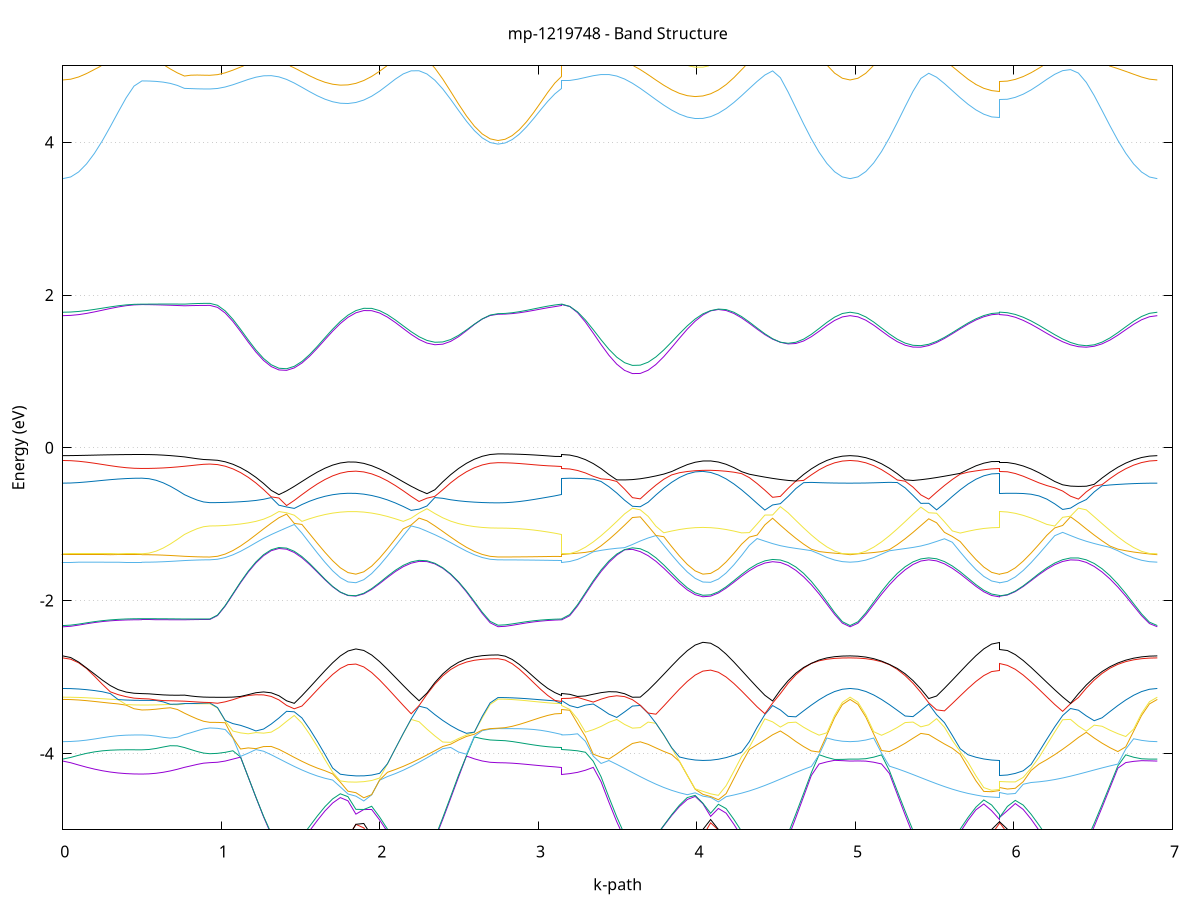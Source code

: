 set title 'mp-1219748 - Band Structure'
set xlabel 'k-path'
set ylabel 'Energy (eV)'
set grid y
set yrange [-5:5]
set terminal png size 800,600
set output 'mp-1219748_bands_gnuplot.png'
plot '-' using 1:2 with lines notitle, '-' using 1:2 with lines notitle, '-' using 1:2 with lines notitle, '-' using 1:2 with lines notitle, '-' using 1:2 with lines notitle, '-' using 1:2 with lines notitle, '-' using 1:2 with lines notitle, '-' using 1:2 with lines notitle, '-' using 1:2 with lines notitle, '-' using 1:2 with lines notitle, '-' using 1:2 with lines notitle, '-' using 1:2 with lines notitle, '-' using 1:2 with lines notitle, '-' using 1:2 with lines notitle, '-' using 1:2 with lines notitle, '-' using 1:2 with lines notitle, '-' using 1:2 with lines notitle, '-' using 1:2 with lines notitle, '-' using 1:2 with lines notitle, '-' using 1:2 with lines notitle, '-' using 1:2 with lines notitle, '-' using 1:2 with lines notitle, '-' using 1:2 with lines notitle, '-' using 1:2 with lines notitle, '-' using 1:2 with lines notitle, '-' using 1:2 with lines notitle, '-' using 1:2 with lines notitle, '-' using 1:2 with lines notitle, '-' using 1:2 with lines notitle, '-' using 1:2 with lines notitle, '-' using 1:2 with lines notitle, '-' using 1:2 with lines notitle, '-' using 1:2 with lines notitle, '-' using 1:2 with lines notitle, '-' using 1:2 with lines notitle, '-' using 1:2 with lines notitle, '-' using 1:2 with lines notitle, '-' using 1:2 with lines notitle, '-' using 1:2 with lines notitle, '-' using 1:2 with lines notitle, '-' using 1:2 with lines notitle, '-' using 1:2 with lines notitle, '-' using 1:2 with lines notitle, '-' using 1:2 with lines notitle, '-' using 1:2 with lines notitle, '-' using 1:2 with lines notitle, '-' using 1:2 with lines notitle, '-' using 1:2 with lines notitle
0.000000 -16.423237
0.049910 -16.421737
0.099820 -16.417537
0.149731 -16.410737
0.199641 -16.401937
0.249551 -16.391937
0.299461 -16.381437
0.349372 -16.371437
0.399282 -16.363137
0.449192 -16.357637
0.499102 -16.355737
0.499102 -16.355737
0.543829 -16.355437
0.588556 -16.354637
0.633283 -16.353437
0.678010 -16.351937
0.722737 -16.350437
0.767463 -16.349437
0.767463 -16.349437
0.807508 -16.348437
0.847553 -16.347937
0.887598 -16.347837
0.927642 -16.347737
0.927642 -16.347737
0.976050 -16.343237
1.024458 -16.329737
1.072866 -16.307637
1.121273 -16.277237
1.169681 -16.239337
1.218089 -16.194537
1.266497 -16.144037
1.314904 -16.088837
1.363312 -16.030437
1.411720 -15.970237
1.460128 -15.910037
1.508535 -15.851637
1.556943 -15.796837
1.605351 -15.747737
1.653759 -15.706837
1.702166 -15.683937
1.750574 -15.687037
1.798982 -15.688037
1.798982 -15.688037
1.848799 -15.686537
1.898615 -15.682637
1.948432 -15.677337
1.998249 -15.702837
2.048066 -15.746537
2.097882 -15.798537
2.147699 -15.856637
2.197516 -15.918737
2.247333 -15.982937
2.297149 -16.047137
2.346966 -16.109937
2.396783 -16.169437
2.446600 -16.223937
2.496416 -16.272237
2.546233 -16.313237
2.596050 -16.346037
2.645867 -16.369837
2.695683 -16.384437
2.745500 -16.389337
2.745500 -16.389337
2.790266 -16.388137
2.835032 -16.385037
2.879798 -16.380237
2.924563 -16.374537
2.969329 -16.368337
3.014095 -16.362037
3.058861 -16.356337
3.103627 -16.351937
3.148392 -16.349437
3.148392 -16.355737
3.197828 -16.351037
3.247265 -16.337037
3.296701 -16.313937
3.346137 -16.282437
3.395573 -16.243037
3.445009 -16.196737
3.494445 -16.144637
3.543881 -16.087837
3.593317 -16.028037
3.642753 -15.966837
3.692189 -15.906037
3.741625 -15.847537
3.791061 -15.793437
3.840497 -15.745537
3.889934 -15.705837
3.939370 -15.696737
3.988806 -15.697037
3.988806 -15.697037
4.037678 -15.695537
4.086550 -15.691737
4.135422 -15.685737
4.184295 -15.700537
4.233167 -15.738737
4.282039 -15.785837
4.330911 -15.840037
4.379783 -15.899537
4.428656 -15.962237
4.477528 -16.026437
4.526400 -16.090137
4.575272 -16.151837
4.624145 -16.209937
4.673017 -16.262937
4.721889 -16.309837
4.770761 -16.349637
4.819633 -16.381337
4.868506 -16.404437
4.917378 -16.418437
4.966250 -16.423237
4.966250 -16.423237
5.015859 -16.418537
5.065467 -16.404837
5.115076 -16.382137
5.164685 -16.351037
5.214293 -16.312037
5.263902 -16.265937
5.313511 -16.213737
5.363119 -16.156537
5.412728 -16.095637
5.462337 -16.032537
5.511945 -15.968937
5.561554 -15.906537
5.611163 -15.847137
5.660771 -15.792937
5.710380 -15.745737
5.759988 -15.708337
5.809597 -15.692037
5.859206 -15.693237
5.908814 -15.694237
5.908814 -15.687137
5.958589 -15.686037
6.008364 -15.682937
6.058138 -15.689637
6.107913 -15.723737
6.157688 -15.768137
6.207462 -15.819437
6.257237 -15.875837
6.307012 -15.935537
6.356786 -15.996937
6.406561 -16.058437
6.456336 -16.118637
6.506110 -16.176137
6.555885 -16.229737
6.605660 -16.278337
6.655434 -16.320937
6.705209 -16.356937
6.754984 -16.385537
6.804758 -16.406337
6.854533 -16.418937
6.904308 -16.423237
e
0.000000 -16.352937
0.049910 -16.352037
0.099820 -16.349437
0.149731 -16.345237
0.199641 -16.340037
0.249551 -16.334337
0.299461 -16.328537
0.349372 -16.323537
0.399282 -16.319537
0.449192 -16.317137
0.499102 -16.316337
0.499102 -16.316337
0.543829 -16.316837
0.588556 -16.318237
0.633283 -16.320437
0.678010 -16.323337
0.722737 -16.326537
0.767463 -16.329637
0.767463 -16.329637
0.807508 -16.327637
0.847553 -16.325937
0.887598 -16.324837
0.927642 -16.324437
0.927642 -16.324437
0.976050 -16.319937
1.024458 -16.306537
1.072866 -16.284537
1.121273 -16.254337
1.169681 -16.216537
1.218089 -16.172037
1.266497 -16.121837
1.314904 -16.067137
1.363312 -16.009237
1.411720 -15.949637
1.460128 -15.890037
1.508535 -15.832337
1.556943 -15.778137
1.605351 -15.729537
1.653759 -15.688137
1.702166 -15.680837
1.750574 -15.675337
1.798982 -15.673637
1.798982 -15.673637
1.848799 -15.670637
1.898615 -15.666237
1.948432 -15.671037
1.998249 -15.697537
2.048066 -15.742237
2.097882 -15.795237
2.147699 -15.854237
2.197516 -15.917237
2.247333 -15.982037
2.297149 -16.046937
2.346966 -16.109637
2.396783 -16.168737
2.446600 -16.222937
2.496416 -16.270937
2.546233 -16.311737
2.596050 -16.344337
2.645867 -16.368137
2.695683 -16.382537
2.745500 -16.387437
2.745500 -16.387437
2.790266 -16.386437
2.835032 -16.383537
2.879798 -16.378637
2.924563 -16.371737
2.969329 -16.363437
3.014095 -16.354437
3.058861 -16.345337
3.103627 -16.336837
3.148392 -16.329637
3.148392 -16.316337
3.197828 -16.311637
3.247265 -16.297637
3.296701 -16.274637
3.346137 -16.243137
3.395573 -16.203837
3.445009 -16.157537
3.494445 -16.105337
3.543881 -16.048537
3.593317 -15.988737
3.642753 -15.927337
3.692189 -15.866437
3.741625 -15.807837
3.791061 -15.753937
3.840497 -15.709637
3.889934 -15.695737
3.939370 -15.675937
3.988806 -15.664037
3.988806 -15.664037
4.037678 -15.664137
4.086550 -15.662837
4.135422 -15.672937
4.184295 -15.678237
4.233167 -15.685937
4.282039 -15.729137
4.330911 -15.781137
4.379783 -15.838837
4.428656 -15.899937
4.477528 -15.962637
4.526400 -16.025137
4.575272 -16.085637
4.624145 -16.142737
4.673017 -16.194937
4.721889 -16.241137
4.770761 -16.280337
4.819633 -16.311637
4.868506 -16.334437
4.917378 -16.348237
4.966250 -16.352937
4.966250 -16.352937
5.015859 -16.348437
5.065467 -16.334937
5.115076 -16.312737
5.164685 -16.282237
5.214293 -16.244137
5.263902 -16.199037
5.313511 -16.148037
5.363119 -16.092237
5.412728 -16.032837
5.462337 -15.971337
5.511945 -15.909437
5.561554 -15.848737
5.611163 -15.791237
5.660771 -15.738837
5.710380 -15.694637
5.759988 -15.679137
5.809597 -15.672137
5.859206 -15.663037
5.908814 -15.663737
5.908814 -15.671537
5.958589 -15.670937
6.008364 -15.671237
6.058138 -15.677337
6.107913 -15.699137
6.157688 -15.738937
6.207462 -15.785837
6.257237 -15.837737
6.307012 -15.893237
6.356786 -15.950537
6.406561 -16.008137
6.456336 -16.064737
6.506110 -16.118937
6.555885 -16.169537
6.605660 -16.215537
6.655434 -16.255937
6.705209 -16.290037
6.754984 -16.317237
6.804758 -16.336937
6.854533 -16.348937
6.904308 -16.352937
e
0.000000 -15.479237
0.049910 -15.481637
0.099820 -15.488537
0.149731 -15.499037
0.199641 -15.511937
0.249551 -15.526137
0.299461 -15.540437
0.349372 -15.553337
0.399282 -15.563737
0.449192 -15.570437
0.499102 -15.572837
0.499102 -15.572837
0.543829 -15.572337
0.588556 -15.570937
0.633283 -15.568737
0.678010 -15.565637
0.722737 -15.561737
0.767463 -15.557137
0.767463 -15.557137
0.807508 -15.555437
0.847553 -15.552737
0.887598 -15.549337
0.927642 -15.546937
0.927642 -15.546937
0.976050 -15.547937
1.024458 -15.551037
1.072866 -15.556137
1.121273 -15.563037
1.169681 -15.571537
1.218089 -15.581537
1.266497 -15.592537
1.314904 -15.604337
1.363312 -15.616537
1.411720 -15.628937
1.460128 -15.640837
1.508535 -15.652237
1.556943 -15.662437
1.605351 -15.671337
1.653759 -15.678537
1.702166 -15.657937
1.750574 -15.641937
1.798982 -15.630737
1.798982 -15.630737
1.848799 -15.630237
1.898615 -15.640937
1.948432 -15.658937
1.998249 -15.665837
2.048066 -15.655437
2.097882 -15.642837
2.147699 -15.628637
2.197516 -15.613237
2.247333 -15.597137
2.297149 -15.580637
2.346966 -15.564437
2.396783 -15.548737
2.446600 -15.534137
2.496416 -15.521037
2.546233 -15.509837
2.596050 -15.500637
2.645867 -15.493937
2.695683 -15.489837
2.745500 -15.488537
2.745500 -15.488537
2.790266 -15.490137
2.835032 -15.494737
2.879798 -15.502037
2.924563 -15.511437
2.969329 -15.522037
3.014095 -15.532837
3.058861 -15.542937
3.103627 -15.551337
3.148392 -15.557137
3.148392 -15.572837
3.197828 -15.573837
3.247265 -15.576737
3.296701 -15.581537
3.346137 -15.588037
3.395573 -15.596137
3.445009 -15.605437
3.494445 -15.615737
3.543881 -15.626637
3.593317 -15.637837
3.642753 -15.648837
3.692189 -15.659437
3.741625 -15.668937
3.791061 -15.676737
3.840497 -15.679537
3.889934 -15.657937
3.939370 -15.660537
3.988806 -15.656237
3.988806 -15.656237
4.037678 -15.649337
4.086550 -15.653437
4.135422 -15.655637
4.184295 -15.649137
4.233167 -15.663037
4.282039 -15.652637
4.330911 -15.638837
4.379783 -15.623437
4.428656 -15.607137
4.477528 -15.590237
4.526400 -15.573137
4.575272 -15.556337
4.624145 -15.540337
4.673017 -15.525437
4.721889 -15.512137
4.770761 -15.500737
4.819633 -15.491437
4.868506 -15.484737
4.917378 -15.480537
4.966250 -15.479237
4.966250 -15.479237
5.015859 -15.480737
5.065467 -15.485137
5.115076 -15.492437
5.164685 -15.502337
5.214293 -15.514437
5.263902 -15.528537
5.313511 -15.544237
5.363119 -15.560937
5.412728 -15.578237
5.462337 -15.595737
5.511945 -15.612837
5.561554 -15.629037
5.611163 -15.643937
5.660771 -15.657037
5.710380 -15.666537
5.759988 -15.656637
5.809597 -15.657537
5.859206 -15.654837
5.908814 -15.649737
5.908814 -15.629237
5.958589 -15.634637
6.008364 -15.647937
6.058138 -15.661937
6.107913 -15.665037
6.157688 -15.655537
6.207462 -15.643537
6.257237 -15.629937
6.307012 -15.615037
6.356786 -15.599337
6.406561 -15.583237
6.456336 -15.567037
6.506110 -15.551237
6.555885 -15.536137
6.605660 -15.522237
6.655434 -15.509737
6.705209 -15.499137
6.754984 -15.490537
6.804758 -15.484337
6.854533 -15.480437
6.904308 -15.479237
e
0.000000 -15.460837
0.049910 -15.461837
0.099820 -15.464937
0.149731 -15.470137
0.199641 -15.477237
0.249551 -15.485637
0.299461 -15.494237
0.349372 -15.502437
0.399282 -15.509037
0.449192 -15.513337
0.499102 -15.514837
0.499102 -15.514837
0.543829 -15.515037
0.588556 -15.515637
0.633283 -15.516537
0.678010 -15.517837
0.722737 -15.519437
0.767463 -15.521237
0.767463 -15.521237
0.807508 -15.527037
0.847553 -15.532737
0.887598 -15.538037
0.927642 -15.541037
0.927642 -15.541037
0.976050 -15.542037
1.024458 -15.545037
1.072866 -15.549837
1.121273 -15.556537
1.169681 -15.564637
1.218089 -15.574137
1.266497 -15.584637
1.314904 -15.595837
1.363312 -15.607437
1.411720 -15.619037
1.460128 -15.630137
1.508535 -15.640437
1.556943 -15.649637
1.605351 -15.656937
1.653759 -15.661537
1.702166 -15.655537
1.750574 -15.633137
1.798982 -15.621937
1.798982 -15.621937
1.848799 -15.622437
1.898615 -15.635237
1.948432 -15.651837
1.998249 -15.644437
2.048066 -15.632537
2.097882 -15.618537
2.147699 -15.602837
2.197516 -15.586037
2.247333 -15.568537
2.297149 -15.550737
2.346966 -15.533137
2.396783 -15.516237
2.446600 -15.500537
2.496416 -15.486437
2.546233 -15.474337
2.596050 -15.464537
2.645867 -15.457337
2.695683 -15.452837
2.745500 -15.451437
2.745500 -15.451437
2.790266 -15.452837
2.835032 -15.456937
2.879798 -15.463637
2.924563 -15.472237
2.969329 -15.482337
3.014095 -15.493137
3.058861 -15.503837
3.103627 -15.513437
3.148392 -15.521237
3.148392 -15.514837
3.197828 -15.515937
3.247265 -15.519337
3.296701 -15.524937
3.346137 -15.532437
3.395573 -15.541737
3.445009 -15.552637
3.494445 -15.564637
3.543881 -15.577337
3.593317 -15.590537
3.642753 -15.603737
3.692189 -15.616537
3.741625 -15.628437
3.791061 -15.639137
3.840497 -15.648337
3.889934 -15.655537
3.939370 -15.629037
3.988806 -15.609337
3.988806 -15.609337
4.037678 -15.600937
4.086550 -15.604337
4.135422 -15.619337
4.184295 -15.644737
4.233167 -15.639937
4.282039 -15.628637
4.330911 -15.615437
4.379783 -15.600937
4.428656 -15.585237
4.477528 -15.569037
4.526400 -15.552537
4.575272 -15.536237
4.624145 -15.520637
4.673017 -15.506137
4.721889 -15.493137
4.770761 -15.481937
4.819633 -15.472937
4.868506 -15.466237
4.917378 -15.462237
4.966250 -15.460837
4.966250 -15.460837
5.015859 -15.462237
5.065467 -15.466337
5.115076 -15.473037
5.164685 -15.482137
5.214293 -15.493437
5.263902 -15.506637
5.313511 -15.521237
5.363119 -15.537037
5.412728 -15.553537
5.462337 -15.570137
5.511945 -15.586537
5.561554 -15.602237
5.611163 -15.616737
5.660771 -15.629737
5.710380 -15.640437
5.759988 -15.644737
5.809597 -15.623337
5.859206 -15.606637
5.908814 -15.600937
5.908814 -15.621137
5.958589 -15.625737
6.008364 -15.639637
6.058138 -15.652637
6.107913 -15.647037
6.157688 -15.637437
6.207462 -15.625637
6.257237 -15.612137
6.307012 -15.597437
6.356786 -15.581837
6.406561 -15.565737
6.456336 -15.549537
6.506110 -15.533637
6.555885 -15.518537
6.605660 -15.504437
6.655434 -15.491937
6.705209 -15.481137
6.754984 -15.472437
6.804758 -15.466037
6.854533 -15.462137
6.904308 -15.460837
e
0.000000 -6.698037
0.049910 -6.691237
0.099820 -6.671037
0.149731 -6.638937
0.199641 -6.597337
0.249551 -6.549437
0.299461 -6.499637
0.349372 -6.452737
0.399282 -6.414237
0.449192 -6.388837
0.499102 -6.380037
0.499102 -6.380037
0.543829 -6.383237
0.588556 -6.389037
0.633283 -6.396037
0.678010 -6.403837
0.722737 -6.412337
0.767463 -6.421437
0.767463 -6.421437
0.807508 -6.415037
0.847553 -6.410337
0.887598 -6.407437
0.927642 -6.406437
0.927642 -6.406437
0.976050 -6.397937
1.024458 -6.372637
1.072866 -6.330837
1.121273 -6.273837
1.169681 -6.207337
1.218089 -6.188637
1.266497 -6.164737
1.314904 -6.131237
1.363312 -6.086737
1.411720 -6.030137
1.460128 -6.041737
1.508535 -6.206537
1.556943 -6.368837
1.605351 -6.516437
1.653759 -6.640937
1.702166 -6.738237
1.750574 -6.805737
1.798982 -6.841737
1.798982 -6.841737
1.848799 -6.844937
1.898615 -6.813537
1.948432 -6.748337
1.998249 -6.650637
2.048066 -6.523037
2.097882 -6.369337
2.147699 -6.196937
2.197516 -6.027037
2.247333 -5.938637
2.297149 -6.000137
2.346966 -6.114737
2.396783 -6.234737
2.446600 -6.346537
2.496416 -6.444937
2.546233 -6.527437
2.596050 -6.592737
2.645867 -6.639937
2.695683 -6.668437
2.745500 -6.677937
2.745500 -6.677937
2.790266 -6.672937
2.835032 -6.658137
2.879798 -6.634237
2.924563 -6.602537
2.969329 -6.565137
3.014095 -6.524737
3.058861 -6.484837
3.103627 -6.449137
3.148392 -6.421437
3.148392 -6.380037
3.197828 -6.371137
3.247265 -6.344537
3.296701 -6.300737
3.346137 -6.240937
3.395573 -6.210437
3.445009 -6.197337
3.494445 -6.175737
3.543881 -6.143837
3.593317 -6.100137
3.642753 -6.043537
3.692189 -6.123637
3.741625 -6.295137
3.791061 -6.458237
3.840497 -6.601337
3.889934 -6.718537
3.939370 -6.806037
3.988806 -6.861437
3.988806 -6.861437
4.037678 -6.883337
4.086550 -6.871637
4.135422 -6.826637
4.184295 -6.749137
4.233167 -6.640737
4.282039 -6.503937
4.330911 -6.342637
4.379783 -6.164537
4.428656 -5.994837
4.477528 -5.933937
4.526400 -6.020537
4.575272 -6.142537
4.624145 -6.263637
4.673017 -6.374337
4.721889 -6.470837
4.770761 -6.551537
4.819633 -6.615137
4.868506 -6.661137
4.917378 -6.688837
4.966250 -6.698037
4.966250 -6.698037
5.015859 -6.688737
5.065467 -6.660837
5.115076 -6.614637
5.164685 -6.551037
5.214293 -6.471337
5.263902 -6.377637
5.313511 -6.274437
5.363119 -6.170637
5.412728 -6.077737
5.462337 -6.001337
5.511945 -5.996037
5.561554 -6.146037
5.611163 -6.321337
5.660771 -6.483437
5.710380 -6.622737
5.759988 -6.734637
5.809597 -6.816437
5.859206 -6.866237
5.908814 -6.882937
5.908814 -6.847437
5.958589 -6.832737
6.008364 -6.788937
6.058138 -6.716737
6.107913 -6.617437
6.157688 -6.493237
6.207462 -6.347337
6.257237 -6.186037
6.307012 -6.027437
6.356786 -5.952837
6.406561 -6.014537
6.456336 -6.102137
6.506110 -6.203737
6.555885 -6.308337
6.605660 -6.406237
6.655434 -6.492737
6.705209 -6.565437
6.754984 -6.622937
6.804758 -6.664537
6.854533 -6.689637
6.904308 -6.698037
e
0.000000 -6.629337
0.049910 -6.623737
0.099820 -6.607337
0.149731 -6.581337
0.199641 -6.547637
0.249551 -6.509237
0.299461 -6.469537
0.349372 -6.432437
0.399282 -6.402037
0.449192 -6.381837
0.499102 -6.374737
0.499102 -6.374737
0.543829 -6.372737
0.588556 -6.370237
0.633283 -6.368837
0.678010 -6.368737
0.722737 -6.370037
0.767463 -6.372737
0.767463 -6.372737
0.807508 -6.362237
0.847553 -6.354737
0.887598 -6.350137
0.927642 -6.348637
0.927642 -6.348637
0.976050 -6.340237
1.024458 -6.315337
1.072866 -6.274437
1.121273 -6.223037
1.169681 -6.204837
1.218089 -6.180037
1.266497 -6.156737
1.314904 -6.124137
1.363312 -6.080637
1.411720 -6.025137
1.460128 -6.040737
1.508535 -6.205237
1.556943 -6.368537
1.605351 -6.513937
1.653759 -6.636137
1.702166 -6.731037
1.750574 -6.796137
1.798982 -6.829737
1.798982 -6.829737
1.848799 -6.830437
1.898615 -6.796537
1.948432 -6.728837
1.998249 -6.628737
2.048066 -6.498537
2.097882 -6.341837
2.147699 -6.165437
2.197516 -5.988437
2.247333 -5.897537
2.297149 -5.972537
2.346966 -6.081237
2.396783 -6.202137
2.446600 -6.315337
2.496416 -6.414837
2.546233 -6.498237
2.596050 -6.564137
2.645867 -6.611737
2.695683 -6.640437
2.745500 -6.650037
2.745500 -6.650037
2.790266 -6.644137
2.835032 -6.626737
2.879798 -6.599137
2.924563 -6.563537
2.969329 -6.522537
3.014095 -6.479137
3.058861 -6.437237
3.103627 -6.400537
3.148392 -6.372737
3.148392 -6.374737
3.197828 -6.366037
3.247265 -6.339937
3.296701 -6.297137
3.346137 -6.238537
3.395573 -6.183337
3.445009 -6.162937
3.494445 -6.134337
3.543881 -6.095437
3.593317 -6.044937
3.642753 -5.982137
3.692189 -6.034337
3.741625 -6.201837
3.791061 -6.364337
3.840497 -6.507937
3.889934 -6.626237
3.939370 -6.715437
3.988806 -6.773137
3.988806 -6.773137
4.037678 -6.797737
4.086550 -6.789337
4.135422 -6.748137
4.184295 -6.674937
4.233167 -6.571437
4.282039 -6.440237
4.330911 -6.285737
4.379783 -6.116637
4.428656 -5.959437
4.477528 -5.904737
4.526400 -5.977837
4.575272 -6.086437
4.624145 -6.202437
4.673017 -6.310337
4.721889 -6.405137
4.770761 -6.484637
4.819633 -6.547437
4.868506 -6.592837
4.917378 -6.620237
4.966250 -6.629337
4.966250 -6.629337
5.015859 -6.620237
5.065467 -6.592837
5.115076 -6.547537
5.164685 -6.485137
5.214293 -6.406737
5.263902 -6.314437
5.313511 -6.212437
5.363119 -6.109637
5.412728 -6.019737
5.462337 -5.945337
5.511945 -5.944237
5.561554 -6.087237
5.611163 -6.254737
5.660771 -6.411037
5.710380 -6.545837
5.759988 -6.654437
5.809597 -6.733837
5.859206 -6.782237
5.908814 -6.798437
5.908814 -6.833737
5.958589 -6.818637
6.008364 -6.773837
6.058138 -6.700237
6.107913 -6.599537
6.157688 -6.474137
6.207462 -6.327837
6.257237 -6.167337
6.307012 -6.011837
6.356786 -5.950837
6.406561 -6.004537
6.456336 -6.076237
6.506110 -6.159937
6.555885 -6.252737
6.605660 -6.344537
6.655434 -6.427837
6.705209 -6.498737
6.754984 -6.555237
6.804758 -6.596237
6.854533 -6.621037
6.904308 -6.629337
e
0.000000 -6.236937
0.049910 -6.236437
0.099820 -6.235137
0.149731 -6.232937
0.199641 -6.230137
0.249551 -6.227037
0.299461 -6.223937
0.349372 -6.220937
0.399282 -6.218537
0.449192 -6.216937
0.499102 -6.216337
0.499102 -6.216337
0.543829 -6.216437
0.588556 -6.216637
0.633283 -6.217037
0.678010 -6.217537
0.722737 -6.218137
0.767463 -6.218837
0.767463 -6.218837
0.807508 -6.218937
0.847553 -6.219137
0.887598 -6.219237
0.927642 -6.219237
0.927642 -6.219237
0.976050 -6.219137
1.024458 -6.218637
1.072866 -6.216337
1.121273 -6.206537
1.169681 -6.186237
1.218089 -6.115137
1.266497 -6.024837
1.314904 -5.937237
1.363312 -5.881237
1.411720 -5.912437
1.460128 -5.960137
1.508535 -5.877437
1.556943 -5.780837
1.605351 -5.670537
1.653759 -5.546837
1.702166 -5.410037
1.750574 -5.261437
1.798982 -5.101737
1.798982 -5.101737
1.848799 -4.929237
1.898615 -4.975037
1.948432 -5.136837
1.998249 -5.289837
2.048066 -5.431937
2.097882 -5.562137
2.147699 -5.679837
2.197516 -5.784637
2.247333 -5.868137
2.297149 -5.935937
2.346966 -6.016237
2.396783 -6.075637
2.446600 -6.122337
2.496416 -6.158837
2.546233 -6.186537
2.596050 -6.206637
2.645867 -6.220237
2.695683 -6.228037
2.745500 -6.230537
2.745500 -6.230537
2.790266 -6.230337
2.835032 -6.229537
2.879798 -6.228237
2.924563 -6.226637
2.969329 -6.224837
3.014095 -6.222937
3.058861 -6.221237
3.103627 -6.219837
3.148392 -6.218837
3.148392 -6.216337
3.197828 -6.216837
3.247265 -6.217837
3.296701 -6.218237
3.346137 -6.215737
3.395573 -6.164737
3.445009 -6.081637
3.494445 -5.993737
3.543881 -5.917637
3.593317 -5.893337
3.642753 -5.970437
3.692189 -5.971537
3.741625 -5.887437
3.791061 -5.788037
3.840497 -5.673837
3.889934 -5.545437
3.939370 -5.403137
3.988806 -5.247837
3.988806 -5.247837
4.037678 -5.082537
4.086550 -4.908537
4.135422 -5.002837
4.184295 -5.158337
4.233167 -5.305537
4.282039 -5.442837
4.330911 -5.569737
4.379783 -5.684437
4.428656 -5.786337
4.477528 -5.869137
4.526400 -5.946937
4.575272 -6.020937
4.624145 -6.078637
4.673017 -6.125237
4.721889 -6.162137
4.770761 -6.190737
4.819633 -6.211637
4.868506 -6.225937
4.917378 -6.234237
4.966250 -6.236937
4.966250 -6.236937
5.015859 -6.234337
5.065467 -6.226337
5.115076 -6.212437
5.164685 -6.192237
5.214293 -6.164437
5.263902 -6.127737
5.313511 -6.079737
5.363119 -6.016937
5.412728 -5.934537
5.462337 -5.864137
5.511945 -5.859537
5.561554 -5.791637
5.611163 -5.696737
5.660771 -5.589337
5.710380 -5.471237
5.759988 -5.342737
5.809597 -5.204637
5.859206 -5.058037
5.908814 -4.915437
5.908814 -4.904637
5.958589 -5.043937
6.008364 -5.183337
6.058138 -5.314737
6.107913 -5.437237
6.157688 -5.550437
6.207462 -5.653837
6.257237 -5.746737
6.307012 -5.826237
6.356786 -5.868037
6.406561 -5.907437
6.456336 -5.985637
6.506110 -6.052337
6.555885 -6.102537
6.605660 -6.141737
6.655434 -6.172837
6.705209 -6.196937
6.754984 -6.214937
6.804758 -6.227337
6.854533 -6.234537
6.904308 -6.236937
e
0.000000 -6.218937
0.049910 -6.218637
0.099820 -6.217837
0.149731 -6.216537
0.199641 -6.215037
0.249551 -6.213337
0.299461 -6.211737
0.349372 -6.210337
0.399282 -6.209237
0.449192 -6.208637
0.499102 -6.208437
0.499102 -6.208437
0.543829 -6.208437
0.588556 -6.208337
0.633283 -6.208237
0.678010 -6.208137
0.722737 -6.208037
0.767463 -6.207837
0.767463 -6.207837
0.807508 -6.206837
0.847553 -6.206137
0.887598 -6.205637
0.927642 -6.205537
0.927642 -6.205537
0.976050 -6.205637
1.024458 -6.205537
1.072866 -6.204237
1.121273 -6.199937
1.169681 -6.145137
1.218089 -6.064137
1.266497 -5.977137
1.314904 -5.897137
1.363312 -5.856137
1.411720 -5.905937
1.460128 -5.956237
1.508535 -5.874437
1.556943 -5.778737
1.605351 -5.669137
1.653759 -5.546137
1.702166 -5.410037
1.750574 -5.261037
1.798982 -5.100737
1.798982 -5.100737
1.848799 -4.928237
1.898615 -4.917437
1.948432 -5.079637
1.998249 -5.235237
2.048066 -5.380437
2.097882 -5.514037
2.147699 -5.635237
2.197516 -5.743237
2.247333 -5.835137
2.297149 -5.916837
2.346966 -5.991237
2.396783 -6.053037
2.446600 -6.103437
2.496416 -6.143637
2.546233 -6.174637
2.596050 -6.197537
2.645867 -6.213237
2.695683 -6.222337
2.745500 -6.225337
2.745500 -6.225337
2.790266 -6.224937
2.835032 -6.223737
2.879798 -6.222037
2.924563 -6.219737
2.969329 -6.217137
3.014095 -6.214437
3.058861 -6.211937
3.103627 -6.209637
3.148392 -6.207837
3.148392 -6.208437
3.197828 -6.208037
3.247265 -6.206337
3.296701 -6.202437
3.346137 -6.194937
3.395573 -6.164537
3.445009 -6.077237
3.494445 -5.982637
3.543881 -5.893337
3.593317 -5.843237
3.642753 -5.892137
3.692189 -5.905137
3.741625 -5.814837
3.791061 -5.710537
3.840497 -5.592337
3.889934 -5.460637
3.939370 -5.316037
3.988806 -5.159837
3.988806 -5.159837
4.037678 -4.996337
4.086550 -4.866237
4.135422 -4.996037
4.184295 -5.155037
4.233167 -5.304337
4.282039 -5.442337
4.330911 -5.567737
4.379783 -5.681237
4.428656 -5.782337
4.477528 -5.868937
4.526400 -5.945237
4.575272 -6.011937
4.624145 -6.067137
4.673017 -6.112137
4.721889 -6.147637
4.770761 -6.175037
4.819633 -6.194937
4.868506 -6.208537
4.917378 -6.216337
4.966250 -6.218937
4.966250 -6.218937
5.015859 -6.216437
5.065467 -6.208937
5.115076 -6.195937
5.164685 -6.176737
5.214293 -6.150437
5.263902 -6.115237
5.313511 -6.067737
5.363119 -6.000637
5.412728 -5.914337
5.462337 -5.849837
5.511945 -5.829537
5.561554 -5.749437
5.611163 -5.650437
5.660771 -5.539637
5.710380 -5.418037
5.759988 -5.286137
5.809597 -5.144737
5.859206 -4.995737
5.908814 -4.893737
5.908814 -4.894237
5.958589 -4.992237
6.008364 -5.136237
6.058138 -5.272937
6.107913 -5.401337
6.157688 -5.520537
6.207462 -5.630237
6.257237 -5.729537
6.307012 -5.813937
6.356786 -5.837237
6.406561 -5.858837
6.456336 -5.940037
6.506110 -6.020137
6.555885 -6.080637
6.605660 -6.124637
6.655434 -6.157037
6.705209 -6.180937
6.754984 -6.198237
6.804758 -6.209937
6.854533 -6.216637
6.904308 -6.218937
e
0.000000 -4.100537
0.049910 -4.122337
0.099820 -4.152237
0.149731 -4.180537
0.199641 -4.205837
0.249551 -4.227137
0.299461 -4.244037
0.349372 -4.256437
0.399282 -4.264737
0.449192 -4.269237
0.499102 -4.270637
0.499102 -4.270637
0.543829 -4.268037
0.588556 -4.260237
0.633283 -4.247437
0.678010 -4.229737
0.722737 -4.207837
0.767463 -4.182537
0.767463 -4.182537
0.807508 -4.163637
0.847553 -4.144337
0.887598 -4.128137
0.927642 -4.121337
0.927642 -4.121337
0.976050 -4.116037
1.024458 -4.100437
1.072866 -4.074837
1.121273 -4.048737
1.169681 -4.310037
1.218089 -4.574737
1.266497 -4.830637
1.314904 -5.063537
1.363312 -5.242837
1.411720 -5.311237
1.460128 -5.259137
1.508535 -5.146837
1.556943 -5.013937
1.605351 -4.878837
1.653759 -4.753837
1.702166 -4.650037
1.750574 -4.578737
1.798982 -4.621237
1.798982 -4.621237
1.848799 -4.795337
1.898615 -4.735337
1.948432 -4.734437
1.998249 -4.870837
2.048066 -5.027137
2.097882 -5.191637
2.147699 -5.352137
2.197516 -5.485337
2.247333 -5.513337
2.297149 -5.362437
2.346966 -5.127637
2.396783 -4.864437
2.446600 -4.588837
2.496416 -4.309737
2.546233 -4.035037
2.596050 -4.071337
2.645867 -4.099537
2.695683 -4.116437
2.745500 -4.122037
2.745500 -4.122037
2.790266 -4.123737
2.835032 -4.128237
2.879798 -4.135237
2.924563 -4.143537
2.969329 -4.152537
3.014095 -4.161237
3.058861 -4.169337
3.103627 -4.176437
3.148392 -4.182537
3.148392 -4.270637
3.197828 -4.265037
3.247265 -4.248337
3.296701 -4.220737
3.346137 -4.183037
3.395573 -4.371537
3.445009 -4.639737
3.494445 -4.894937
3.543881 -5.117337
3.593317 -5.264537
3.642753 -5.285337
3.692189 -5.205937
3.741625 -5.083637
3.791061 -4.947837
3.840497 -4.814337
3.889934 -4.695437
3.939370 -4.603137
3.988806 -4.563037
3.988806 -4.563037
4.037678 -4.658737
4.086550 -4.824637
4.135422 -4.720837
4.184295 -4.782337
4.233167 -4.927837
4.282039 -5.088437
4.330911 -5.254237
4.379783 -5.413537
4.428656 -5.539337
4.477528 -5.532337
4.526400 -5.350137
4.575272 -5.105937
4.624145 -4.840337
4.673017 -4.565437
4.721889 -4.288537
4.770761 -4.138737
4.819633 -4.111437
4.868506 -4.091037
4.917378 -4.095137
4.966250 -4.100537
4.966250 -4.100537
5.015859 -4.098737
5.065467 -4.101137
5.115076 -4.115537
5.164685 -4.138337
5.214293 -4.263037
5.263902 -4.534937
5.313511 -4.805437
5.363119 -5.066537
5.412728 -5.304737
5.462337 -5.475637
5.511945 -5.476437
5.561554 -5.352937
5.611163 -5.195437
5.660771 -5.031537
5.710380 -4.874637
5.759988 -4.739037
5.809597 -4.662137
5.859206 -4.751037
5.908814 -4.865737
5.908814 -4.844437
5.958589 -4.749437
6.008364 -4.656637
6.058138 -4.733837
6.107913 -4.860537
6.157688 -5.006937
6.207462 -5.161537
6.257237 -5.313637
6.307012 -5.445637
6.356786 -5.502537
6.406561 -5.397837
6.456336 -5.194037
6.506110 -4.957037
6.555885 -4.706037
6.605660 -4.449237
6.655434 -4.192937
6.705209 -4.120337
6.754984 -4.104337
6.804758 -4.095437
6.854533 -4.097537
6.904308 -4.100537
e
0.000000 -4.074337
0.049910 -4.052937
0.099820 -4.024537
0.149731 -3.999537
0.199641 -3.980137
0.249551 -3.966537
0.299461 -3.958237
0.349372 -3.954137
0.399282 -3.952837
0.449192 -3.953037
0.499102 -3.953337
0.499102 -3.953337
0.543829 -3.948737
0.588556 -3.935637
0.633283 -3.916537
0.678010 -3.899637
0.722737 -3.901437
0.767463 -3.923637
0.767463 -3.923637
0.807508 -3.949437
0.847553 -3.975137
0.887598 -3.995837
0.927642 -4.004237
0.927642 -4.004237
0.976050 -3.999637
1.024458 -3.986237
1.072866 -3.965837
1.121273 -4.046537
1.169681 -4.310037
1.218089 -4.571937
1.266497 -4.823237
1.314904 -5.047837
1.363312 -5.211237
1.411720 -5.260337
1.460128 -5.199837
1.508535 -5.086337
1.556943 -4.954137
1.605351 -4.820437
1.653759 -4.697137
1.702166 -4.595837
1.750574 -4.528937
1.798982 -4.567037
1.798982 -4.567037
1.848799 -4.732337
1.898615 -4.734237
1.948432 -4.692037
1.998249 -4.832137
2.048066 -4.991937
2.097882 -5.160137
2.147699 -5.325137
2.197516 -5.465137
2.247333 -5.500537
2.297149 -5.346037
2.346966 -5.107537
2.396783 -4.842137
2.446600 -4.565437
2.496416 -4.285637
2.546233 -4.032337
2.596050 -3.784737
2.645867 -3.808437
2.695683 -3.824337
2.745500 -3.829637
2.745500 -3.829637
2.790266 -3.833937
2.835032 -3.844837
2.879798 -3.859237
2.924563 -3.874637
2.969329 -3.889237
3.014095 -3.902237
3.058861 -3.912637
3.103627 -3.919837
3.148392 -3.923637
3.148392 -3.953337
3.197828 -3.956337
3.247265 -3.966237
3.296701 -3.985137
3.346137 -4.103137
3.395573 -4.306837
3.445009 -4.574237
3.494445 -4.831937
3.543881 -5.063337
3.593317 -5.232337
3.642753 -5.277437
3.692189 -5.205737
3.741625 -5.082237
3.791061 -4.942437
3.840497 -4.803437
3.889934 -4.677837
3.939370 -4.577737
3.988806 -4.549737
3.988806 -4.549737
4.037678 -4.651837
4.086550 -4.783537
4.135422 -4.666337
4.184295 -4.723137
4.233167 -4.863937
4.282039 -5.020337
4.330911 -5.181637
4.379783 -5.335137
4.428656 -5.452337
4.477528 -5.447937
4.526400 -5.283137
4.575272 -5.050437
4.624145 -4.792837
4.673017 -4.524237
4.721889 -4.252837
4.770761 -4.017637
4.819633 -4.052537
4.868506 -4.079137
4.917378 -4.078537
4.966250 -4.074337
4.966250 -4.074337
5.015859 -4.075037
5.065467 -4.069437
5.115076 -4.049337
5.164685 -4.019537
5.214293 -4.225837
5.263902 -4.492037
5.313511 -4.755937
5.363119 -5.009737
5.412728 -5.239237
5.462337 -5.403437
5.511945 -5.413537
5.561554 -5.301237
5.611163 -5.150537
5.660771 -4.991737
5.710380 -4.838637
5.759988 -4.703937
5.809597 -4.609637
5.859206 -4.675737
5.908814 -4.803837
5.908814 -4.835737
5.958589 -4.694437
6.008364 -4.615337
6.058138 -4.676737
6.107913 -4.796237
6.157688 -4.937837
6.207462 -5.088537
6.257237 -5.237237
6.307012 -5.366537
6.356786 -5.427737
6.406561 -5.340437
6.456336 -5.147837
6.506110 -4.916637
6.555885 -4.669537
6.605660 -4.415937
6.655434 -4.163137
6.705209 -4.019037
6.754984 -4.050537
6.804758 -4.070637
6.854533 -4.075037
6.904308 -4.074337
e
0.000000 -3.846337
0.049910 -3.844137
0.099820 -3.837537
0.149731 -3.826537
0.199641 -3.811637
0.249551 -3.795037
0.299461 -3.779537
0.349372 -3.768037
0.399282 -3.761537
0.449192 -3.759237
0.499102 -3.758737
0.499102 -3.758737
0.543829 -3.762837
0.588556 -3.774137
0.633283 -3.789437
0.678010 -3.799937
0.722737 -3.788437
0.767463 -3.753137
0.767463 -3.753137
0.807508 -3.729737
0.847553 -3.703837
0.887598 -3.679437
0.927642 -3.666937
0.927642 -3.666937
0.976050 -3.672137
1.024458 -3.687237
1.072866 -3.797237
1.121273 -4.039337
1.169681 -3.996937
1.218089 -3.949837
1.266497 -3.971837
1.314904 -4.018037
1.363312 -4.069037
1.411720 -4.120737
1.460128 -4.170637
1.508535 -4.217237
1.556943 -4.259237
1.605351 -4.295637
1.653759 -4.325737
1.702166 -4.349037
1.750574 -4.438537
1.798982 -4.532037
1.798982 -4.532037
1.848799 -4.559737
1.898615 -4.623037
1.948432 -4.542737
1.998249 -4.351337
2.048066 -4.303237
2.097882 -4.264737
2.147699 -4.220237
2.197516 -4.170337
2.247333 -4.115837
2.297149 -4.058037
2.346966 -3.998237
2.396783 -3.938237
2.446600 -3.921837
2.496416 -3.982237
2.546233 -4.010137
2.596050 -3.777037
2.645867 -3.702437
2.695683 -3.682137
2.745500 -3.675437
2.745500 -3.675437
2.790266 -3.675837
2.835032 -3.676237
2.879798 -3.677337
2.924563 -3.680437
2.969329 -3.686837
3.014095 -3.697537
3.058861 -3.712937
3.103627 -3.732237
3.148392 -3.753137
3.148392 -3.758737
3.197828 -3.755037
3.247265 -3.743637
3.296701 -3.841837
3.346137 -4.036037
3.395573 -4.131637
3.445009 -4.093437
3.494445 -4.143437
3.543881 -4.196537
3.593317 -4.250737
3.642753 -4.304137
3.692189 -4.355337
3.741625 -4.402937
3.791061 -4.446037
3.840497 -4.483637
3.889934 -4.515337
3.939370 -4.540837
3.988806 -4.516437
3.988806 -4.516437
4.037678 -4.559737
4.086550 -4.576637
4.135422 -4.634937
4.184295 -4.566737
4.233167 -4.544837
4.282039 -4.520437
4.330911 -4.491337
4.379783 -4.457637
4.428656 -4.420037
4.477528 -4.379437
4.526400 -4.336837
4.575272 -4.293437
4.624145 -4.250537
4.673017 -4.209537
4.721889 -4.171737
4.770761 -4.016937
4.819633 -3.798537
4.868506 -3.825037
4.917378 -3.840937
4.966250 -3.846337
4.966250 -3.846337
5.015859 -3.841037
5.065467 -3.825337
5.115076 -3.799237
5.164685 -3.996337
5.214293 -4.166937
5.263902 -4.200637
5.313511 -4.237737
5.363119 -4.277137
5.412728 -4.317637
5.462337 -4.358137
5.511945 -4.397337
5.561554 -4.434437
5.611163 -4.468437
5.660771 -4.498537
5.710380 -4.524137
5.759988 -4.545037
5.809597 -4.563237
5.859206 -4.571137
5.908814 -4.572737
5.908814 -4.516537
5.958589 -4.533337
6.008364 -4.525037
6.058138 -4.403937
6.107913 -4.381237
6.157688 -4.372337
6.207462 -4.359537
6.257237 -4.342637
6.307012 -4.322037
6.356786 -4.298437
6.406561 -4.272537
6.456336 -4.245237
6.506110 -4.217437
6.555885 -4.190137
6.605660 -4.164137
6.655434 -4.139737
6.705209 -3.943337
6.754984 -3.808537
6.804758 -3.829537
6.854533 -3.842137
6.904308 -3.846337
e
0.000000 -3.293537
0.049910 -3.295437
0.099820 -3.301037
0.149731 -3.309637
0.199641 -3.320037
0.249551 -3.331437
0.299461 -3.342637
0.349372 -3.352537
0.399282 -3.368237
0.449192 -3.415437
0.499102 -3.431737
0.499102 -3.431737
0.543829 -3.429137
0.588556 -3.421537
0.633283 -3.410737
0.678010 -3.402737
0.722737 -3.425337
0.767463 -3.473437
0.767463 -3.473437
0.807508 -3.512537
0.847553 -3.548837
0.887598 -3.579337
0.927642 -3.593837
0.927642 -3.593837
0.976050 -3.594537
1.024458 -3.598637
1.072866 -3.794637
1.121273 -3.942537
1.169681 -3.928237
1.218089 -3.937937
1.266497 -3.910837
1.314904 -3.909237
1.363312 -3.947137
1.411720 -3.998637
1.460128 -4.052337
1.508535 -4.103737
1.556943 -4.150937
1.605351 -4.192337
1.653759 -4.227337
1.702166 -4.268537
1.750574 -4.376337
1.798982 -4.495237
1.798982 -4.495237
1.848799 -4.514537
1.898615 -4.581237
1.948432 -4.540037
1.998249 -4.349537
2.048066 -4.247537
2.097882 -4.210737
2.147699 -4.169937
2.197516 -4.124137
2.247333 -4.073937
2.297149 -4.020537
2.346966 -3.965237
2.396783 -3.909737
2.446600 -3.879737
2.496416 -3.825037
2.546233 -3.778537
2.596050 -3.749037
2.645867 -3.693937
2.695683 -3.676137
2.745500 -3.670137
2.745500 -3.670137
2.790266 -3.663237
2.835032 -3.645537
2.879798 -3.620637
2.924563 -3.591537
2.969329 -3.560637
3.014095 -3.530237
3.058861 -3.503037
3.103627 -3.482737
3.148392 -3.473437
3.148392 -3.431737
3.197828 -3.435537
3.247265 -3.609437
3.296701 -3.779437
3.346137 -4.010437
3.395573 -4.048637
3.445009 -4.073937
3.494445 -4.007337
3.543881 -3.935637
3.593317 -3.870137
3.642753 -3.848537
3.692189 -3.881237
3.741625 -3.928337
3.791061 -3.974237
3.840497 -4.014437
3.889934 -4.106437
3.939370 -4.287637
3.988806 -4.469137
3.988806 -4.469137
4.037678 -4.535837
4.086550 -4.564537
4.135422 -4.606537
4.184295 -4.526937
4.233167 -4.330037
4.282039 -4.130737
4.330911 -3.949537
4.379783 -3.885137
4.428656 -3.822937
4.477528 -3.756437
4.526400 -3.706637
4.575272 -3.770737
4.624145 -3.844537
4.673017 -3.910737
4.721889 -3.967637
4.770761 -3.982537
4.819633 -3.759937
4.868506 -3.532137
4.917378 -3.361037
4.966250 -3.293537
4.966250 -3.293537
5.015859 -3.358537
5.065467 -3.524037
5.115076 -3.745637
5.164685 -3.962437
5.214293 -3.976137
5.263902 -3.926137
5.313511 -3.867637
5.363119 -3.802037
5.412728 -3.738437
5.462337 -3.754037
5.511945 -3.816137
5.561554 -3.877037
5.611163 -3.932737
5.660771 -4.012437
5.710380 -4.186837
5.759988 -4.358737
5.809597 -4.497937
5.859206 -4.501537
5.908814 -4.482737
5.908814 -4.452637
5.958589 -4.466737
6.008364 -4.456837
6.058138 -4.370537
6.107913 -4.223937
6.157688 -4.139937
6.207462 -4.081237
6.257237 -4.016637
6.307012 -3.946337
6.356786 -3.871037
6.406561 -3.791637
6.456336 -3.723737
6.506110 -3.798837
6.555885 -3.866337
6.605660 -3.925637
6.655434 -3.976237
6.705209 -3.913837
6.754984 -3.709137
6.804758 -3.503937
6.854533 -3.352337
6.904308 -3.293537
e
0.000000 -3.264237
0.049910 -3.265137
0.099820 -3.267837
0.149731 -3.272137
0.199641 -3.277737
0.249551 -3.284237
0.299461 -3.290837
0.349372 -3.296837
0.399282 -3.360337
0.449192 -3.365337
0.499102 -3.367137
0.499102 -3.367137
0.543829 -3.366637
0.588556 -3.365137
0.633283 -3.362637
0.678010 -3.359337
0.722737 -3.363437
0.767463 -3.350237
0.767463 -3.350237
0.807508 -3.350237
0.847553 -3.350737
0.887598 -3.350437
0.927642 -3.350237
0.927642 -3.350237
0.976050 -3.405537
1.024458 -3.573237
1.072866 -3.707437
1.121273 -3.731437
1.169681 -3.743737
1.218089 -3.727637
1.266497 -3.735137
1.314904 -3.721837
1.363312 -3.662137
1.411720 -3.580737
1.460128 -3.503437
1.508535 -3.603737
1.556943 -3.748937
1.605351 -3.910337
1.653759 -4.082037
1.702166 -4.245537
1.750574 -4.360537
1.798982 -4.373737
1.798982 -4.373737
1.848799 -4.376237
1.898615 -4.370237
1.948432 -4.355037
1.998249 -4.322737
2.048066 -4.137937
2.097882 -3.938037
2.147699 -3.742437
2.197516 -3.555637
2.247333 -3.585437
2.297149 -3.682337
2.346966 -3.771337
2.396783 -3.851337
2.446600 -3.855637
2.496416 -3.805037
2.546233 -3.759937
2.596050 -3.723337
2.645867 -3.536037
2.695683 -3.359837
2.745500 -3.289437
2.745500 -3.289437
2.790266 -3.290937
2.835032 -3.295337
2.879798 -3.302137
2.924563 -3.310537
2.969329 -3.319937
3.014095 -3.329237
3.058861 -3.337837
3.103627 -3.345037
3.148392 -3.350237
3.148392 -3.367137
3.197828 -3.424137
3.247265 -3.549037
3.296701 -3.721137
3.346137 -3.689637
3.395573 -3.646737
3.445009 -3.593037
3.494445 -3.555837
3.543881 -3.621237
3.593317 -3.669637
3.642753 -3.662637
3.692189 -3.590337
3.741625 -3.606537
3.791061 -3.760337
3.840497 -3.928837
3.889934 -4.103137
3.939370 -4.286437
3.988806 -4.464137
3.988806 -4.464137
4.037678 -4.497037
4.086550 -4.529437
4.135422 -4.549337
4.184295 -4.422737
4.233167 -4.233837
4.282039 -4.039437
4.330911 -3.919037
4.379783 -3.733437
4.428656 -3.547937
4.477528 -3.587537
4.526400 -3.655237
4.575272 -3.598337
4.624145 -3.591037
4.673017 -3.657637
4.721889 -3.714537
4.770761 -3.761637
4.819633 -3.730637
4.868506 -3.504137
4.917378 -3.332537
4.966250 -3.264237
4.966250 -3.264237
5.015859 -3.329937
5.065467 -3.495737
5.115076 -3.715737
5.164685 -3.762837
5.214293 -3.716637
5.263902 -3.660837
5.313511 -3.596737
5.363119 -3.590037
5.412728 -3.652237
5.462337 -3.626237
5.511945 -3.545237
5.561554 -3.657537
5.611163 -3.829637
5.660771 -3.975637
5.710380 -4.117637
5.759988 -4.292637
5.809597 -4.447837
5.859206 -4.483037
5.908814 -4.468537
5.908814 -4.371937
5.958589 -4.372737
6.008364 -4.373537
6.058138 -4.315237
6.107913 -4.193237
6.157688 -4.054137
6.207462 -3.885237
6.257237 -3.719237
6.307012 -3.559737
6.356786 -3.554737
6.406561 -3.641937
6.456336 -3.709537
6.506110 -3.630337
6.555885 -3.645037
6.605660 -3.696737
6.655434 -3.741937
6.705209 -3.779337
6.754984 -3.681537
6.804758 -3.476537
6.854533 -3.323937
6.904308 -3.264237
e
0.000000 -3.150237
0.049910 -3.151937
0.099820 -3.157137
0.149731 -3.165737
0.199641 -3.177537
0.249551 -3.192837
0.299461 -3.216937
0.349372 -3.295437
0.399282 -3.301737
0.449192 -3.304837
0.499102 -3.305937
0.499102 -3.305937
0.543829 -3.306237
0.588556 -3.307237
0.633283 -3.325637
0.678010 -3.356737
0.722737 -3.355137
0.767463 -3.347937
0.767463 -3.347937
0.807508 -3.348137
0.847553 -3.345337
0.887598 -3.342037
0.927642 -3.339737
0.927642 -3.339737
0.976050 -3.400337
1.024458 -3.568437
1.072866 -3.610037
1.121273 -3.632937
1.169681 -3.666837
1.218089 -3.706037
1.266497 -3.681437
1.314904 -3.615737
1.363312 -3.536937
1.411720 -3.449137
1.460128 -3.455837
1.508535 -3.535837
1.556943 -3.680437
1.605351 -3.841537
1.653759 -4.013737
1.702166 -4.191937
1.750574 -4.272737
1.798982 -4.286437
1.798982 -4.286437
1.848799 -4.294437
1.898615 -4.294237
1.948432 -4.284137
1.998249 -4.261137
2.048066 -4.135537
2.097882 -3.936437
2.147699 -3.738537
2.197516 -3.548937
2.247333 -3.381537
2.297149 -3.407737
2.346966 -3.492237
2.396783 -3.568537
2.446600 -3.635837
2.496416 -3.693037
2.546233 -3.737437
2.596050 -3.721737
2.645867 -3.515337
2.695683 -3.339137
2.745500 -3.269037
2.745500 -3.268937
2.790266 -3.269937
2.835032 -3.272837
2.879798 -3.277437
2.924563 -3.283537
2.969329 -3.290637
3.014095 -3.298137
3.058861 -3.305337
3.103627 -3.311737
3.148392 -3.347937
3.148392 -3.305937
3.197828 -3.374637
3.247265 -3.401637
3.296701 -3.368137
3.346137 -3.353337
3.395573 -3.417337
3.445009 -3.486137
3.494445 -3.529337
3.543881 -3.456837
3.593317 -3.380537
3.642753 -3.372537
3.692189 -3.473637
3.741625 -3.605937
3.791061 -3.757037
3.840497 -3.924937
3.889934 -4.047137
3.939370 -4.071437
3.988806 -4.086737
3.988806 -4.086737
4.037678 -4.092537
4.086550 -4.089237
4.135422 -4.076737
4.184295 -4.055137
4.233167 -4.024437
4.282039 -3.984537
4.330911 -3.846037
4.379783 -3.658137
4.428656 -3.491437
4.477528 -3.373937
4.526400 -3.431337
4.575272 -3.515437
4.624145 -3.521337
4.673017 -3.443437
4.721889 -3.367937
4.770761 -3.298137
4.819633 -3.237737
4.868506 -3.190537
4.917378 -3.160437
4.966250 -3.150237
4.966250 -3.150237
5.015859 -3.160137
5.065467 -3.189337
5.115076 -3.235137
5.164685 -3.294037
5.214293 -3.362037
5.263902 -3.435637
5.313511 -3.510737
5.363119 -3.518637
5.412728 -3.438137
5.462337 -3.353337
5.511945 -3.492937
5.561554 -3.597337
5.611163 -3.764437
5.660771 -3.939037
5.710380 -4.018137
5.759988 -4.050237
5.809597 -4.073237
5.859206 -4.087137
5.908814 -4.091737
5.908814 -4.289637
5.958589 -4.282937
6.008364 -4.262137
6.058138 -4.227837
6.107913 -4.145437
6.157688 -3.981337
6.207462 -3.814537
6.257237 -3.652237
6.307012 -3.504837
6.356786 -3.412337
6.406561 -3.434637
6.456336 -3.509137
6.506110 -3.572337
6.555885 -3.533937
6.605660 -3.452337
6.655434 -3.373337
6.705209 -3.301037
6.754984 -3.239037
6.804758 -3.191037
6.854533 -3.160537
6.904308 -3.150237
e
0.000000 -2.749937
0.049910 -2.766937
0.099820 -2.813937
0.149731 -2.888737
0.199641 -2.989137
0.249551 -3.095337
0.299461 -3.193737
0.349372 -3.231337
0.399282 -3.257737
0.449192 -3.276737
0.499102 -3.283337
0.499102 -3.283337
0.543829 -3.287337
0.588556 -3.300837
0.633283 -3.308937
0.678010 -3.311037
0.722737 -3.313737
0.767463 -3.316637
0.767463 -3.316637
0.807508 -3.321837
0.847553 -3.326937
0.887598 -3.331637
0.927642 -3.334337
0.927642 -3.334337
0.976050 -3.343737
1.024458 -3.325137
1.072866 -3.297137
1.121273 -3.263837
1.169681 -3.242137
1.218089 -3.232637
1.266497 -3.234237
1.314904 -3.254637
1.363312 -3.299637
1.411720 -3.371737
1.460128 -3.416037
1.508535 -3.380137
1.556943 -3.275437
1.605351 -3.168237
1.653759 -3.063437
1.702166 -2.966937
1.750574 -2.888137
1.798982 -2.838837
1.798982 -2.838737
1.848799 -2.830637
1.898615 -2.868137
1.948432 -2.941837
1.998249 -3.038337
2.048066 -3.146737
2.097882 -3.259537
2.147699 -3.372037
2.197516 -3.481137
2.247333 -3.374637
2.297149 -3.226237
2.346966 -3.093137
2.396783 -2.985037
2.446600 -2.902337
2.496416 -2.843437
2.546233 -2.804637
2.596050 -2.781137
2.645867 -2.768337
2.695683 -2.762437
2.745500 -2.760737
2.745500 -2.760737
2.790266 -2.778137
2.835032 -2.826537
2.879798 -2.897337
2.924563 -2.981837
2.969329 -3.072137
3.014095 -3.161037
3.058861 -3.241537
3.103627 -3.306137
3.148392 -3.316637
3.148392 -3.283337
3.197828 -3.278937
3.247265 -3.266637
3.296701 -3.297837
3.346137 -3.328537
3.395573 -3.289737
3.445009 -3.259437
3.494445 -3.245837
3.543881 -3.256637
3.593317 -3.296937
3.642753 -3.369237
3.692189 -3.471537
3.741625 -3.487037
3.791061 -3.379337
3.840497 -3.267737
3.889934 -3.158237
3.939370 -3.057637
3.988806 -2.975237
3.988806 -2.975237
4.037678 -2.922937
4.086550 -2.909737
4.135422 -2.937837
4.184295 -3.000137
4.233167 -3.085137
4.282039 -3.182937
4.330911 -3.286337
4.379783 -3.390437
4.428656 -3.480337
4.477528 -3.341537
4.526400 -3.217837
4.575272 -3.082737
4.624145 -2.971437
4.673017 -2.884637
4.721889 -2.822537
4.770761 -2.788137
4.819633 -2.767537
4.868506 -2.756437
4.917378 -2.751337
4.966250 -2.749937
4.966250 -2.749937
5.015859 -2.752537
5.065467 -2.760537
5.115076 -2.775537
5.164685 -2.799837
5.214293 -2.838437
5.263902 -2.900337
5.313511 -2.981337
5.363119 -3.082037
5.412728 -3.202037
5.462337 -3.337937
5.511945 -3.430537
5.561554 -3.443437
5.611163 -3.347237
5.660771 -3.247537
5.710380 -3.149537
5.759988 -3.058437
5.809597 -2.981637
5.859206 -2.928837
5.908814 -2.909837
5.908814 -2.829437
5.958589 -2.847937
6.008364 -2.899437
6.058138 -2.974537
6.107913 -3.064037
6.157688 -3.161137
6.207462 -3.260937
6.257237 -3.360137
6.307012 -3.449637
6.356786 -3.349537
6.406561 -3.268337
6.456336 -3.146137
6.506110 -3.040537
6.555885 -2.953337
6.605660 -2.884737
6.655434 -2.834137
6.705209 -2.798737
6.754984 -2.775237
6.804758 -2.760537
6.854533 -2.752537
6.904308 -2.749937
e
0.000000 -2.723837
0.049910 -2.745237
0.099820 -2.803937
0.149731 -2.881737
0.199641 -2.960537
0.249551 -3.040537
0.299461 -3.112137
0.349372 -3.165537
0.399282 -3.196937
0.449192 -3.212537
0.499102 -3.217437
0.499102 -3.217437
0.543829 -3.220537
0.588556 -3.227637
0.633283 -3.234237
0.678010 -3.237937
0.722737 -3.238837
0.767463 -3.237337
0.767463 -3.237337
0.807508 -3.248637
0.847553 -3.257337
0.887598 -3.262937
0.927642 -3.264937
0.927642 -3.264937
0.976050 -3.265537
1.024458 -3.266137
1.072866 -3.263237
1.121273 -3.254537
1.169681 -3.231037
1.218089 -3.205837
1.266497 -3.195537
1.314904 -3.206937
1.363312 -3.245037
1.411720 -3.311737
1.460128 -3.344937
1.508535 -3.245037
1.556943 -3.137337
1.605351 -3.027037
1.653759 -2.917637
1.702166 -2.814137
1.750574 -2.724437
1.798982 -2.659737
1.798982 -2.659737
1.848799 -2.632737
1.898615 -2.652437
1.948432 -2.712337
1.998249 -2.798437
2.048066 -2.898637
2.097882 -3.004437
2.147699 -3.110937
2.197516 -3.214537
2.247333 -3.310837
2.297149 -3.210637
2.346966 -3.073237
2.396783 -2.959837
2.446600 -2.871537
2.496416 -2.807237
2.546233 -2.763637
2.596050 -2.736337
2.645867 -2.720837
2.695683 -2.713237
2.745500 -2.711037
2.745500 -2.711037
2.790266 -2.726737
2.835032 -2.770837
2.879798 -2.835837
2.924563 -2.913737
2.969329 -2.996837
3.014095 -3.077637
3.058861 -3.148837
3.103627 -3.203737
3.148392 -3.237337
3.148392 -3.217437
3.197828 -3.226837
3.247265 -3.254537
3.296701 -3.247737
3.346137 -3.225437
3.395573 -3.204737
3.445009 -3.192237
3.494445 -3.194937
3.543881 -3.218937
3.593317 -3.264837
3.642753 -3.263537
3.692189 -3.174237
3.741625 -3.072137
3.791061 -2.965037
3.840497 -2.856537
3.889934 -2.750937
3.939370 -2.655637
3.988806 -2.582037
3.988806 -2.582037
4.037678 -2.546037
4.086550 -2.557737
4.135422 -2.614137
4.184295 -2.700737
4.233167 -2.803637
4.282039 -2.913737
4.330911 -3.025137
4.379783 -3.134537
4.428656 -3.239437
4.477528 -3.313737
4.526400 -3.171337
4.575272 -3.048637
4.624145 -2.950037
4.673017 -2.875337
4.721889 -2.821037
4.770761 -2.777637
4.819633 -2.750037
4.868506 -2.734137
4.917378 -2.726237
4.966250 -2.723837
4.966250 -2.723837
5.015859 -2.727637
5.065467 -2.739137
5.115076 -2.759837
5.164685 -2.791737
5.214293 -2.835337
5.263902 -2.887637
5.313511 -2.957537
5.363119 -3.047137
5.412728 -3.156637
5.462337 -3.282237
5.511945 -3.249037
5.561554 -3.147437
5.611163 -3.040937
5.660771 -2.932037
5.710380 -2.823837
5.759988 -2.721337
5.809597 -2.632337
5.859206 -2.569037
5.908814 -2.545537
5.908814 -2.634137
5.958589 -2.653437
6.008364 -2.706737
6.058138 -2.783737
6.107913 -2.874337
6.157688 -2.971437
6.207462 -3.070237
6.257237 -3.167437
6.307012 -3.260737
6.356786 -3.345437
6.406561 -3.219137
6.456336 -3.104937
6.506110 -3.007937
6.555885 -2.928437
6.605660 -2.865337
6.655434 -2.816337
6.705209 -2.779637
6.754984 -2.753537
6.804758 -2.736537
6.854533 -2.726937
6.904308 -2.723837
e
0.000000 -2.342637
0.049910 -2.336137
0.099820 -2.320737
0.149731 -2.303137
0.199641 -2.287137
0.249551 -2.274337
0.299461 -2.264637
0.349372 -2.257837
0.399282 -2.253437
0.449192 -2.250937
0.499102 -2.250137
0.499102 -2.250137
0.543829 -2.250137
0.588556 -2.250237
0.633283 -2.250337
0.678010 -2.250437
0.722737 -2.250637
0.767463 -2.250937
0.767463 -2.250937
0.807508 -2.249337
0.847553 -2.248037
0.887598 -2.247137
0.927642 -2.246837
0.927642 -2.246837
0.976050 -2.195637
1.024458 -2.071437
1.072866 -1.919337
1.121273 -1.766537
1.169681 -1.626737
1.218089 -1.506837
1.266497 -1.411737
1.314904 -1.346537
1.363312 -1.317637
1.411720 -1.327137
1.460128 -1.370237
1.508535 -1.439437
1.556943 -1.527337
1.605351 -1.626337
1.653759 -1.727037
1.702166 -1.819037
1.750574 -1.891037
1.798982 -1.933537
1.798982 -1.933537
1.848799 -1.940737
1.898615 -1.911537
1.948432 -1.853537
1.998249 -1.777937
2.048066 -1.696737
2.097882 -1.620037
2.147699 -1.555737
2.197516 -1.509737
2.247333 -1.486537
2.297149 -1.489237
2.346966 -1.519237
2.396783 -1.576037
2.446600 -1.657737
2.496416 -1.762037
2.546233 -1.886237
2.596050 -2.025337
2.645867 -2.168337
2.695683 -2.289837
2.745500 -2.341637
2.745500 -2.341637
2.790266 -2.336437
2.835032 -2.323437
2.879798 -2.307437
2.924563 -2.292037
2.969329 -2.278837
3.014095 -2.268437
3.058861 -2.260437
3.103627 -2.254737
3.148392 -2.250937
3.148392 -2.250137
3.197828 -2.197237
3.247265 -2.069237
3.296701 -1.913537
3.346137 -1.758737
3.395573 -1.618637
3.445009 -1.499937
3.494445 -1.404437
3.543881 -1.334937
3.593317 -1.328837
3.642753 -1.358837
3.692189 -1.411737
3.741625 -1.485637
3.791061 -1.576037
3.840497 -1.675537
3.889934 -1.774237
3.939370 -1.860337
3.988806 -1.922037
3.988806 -1.922037
4.037678 -1.949837
4.086550 -1.941437
4.135422 -1.900637
4.184295 -1.836437
4.233167 -1.759837
4.282039 -1.681037
4.330911 -1.608737
4.379783 -1.549437
4.428656 -1.508437
4.477528 -1.490737
4.526400 -1.500937
4.575272 -1.539837
4.624145 -1.603837
4.673017 -1.688637
4.721889 -1.792137
4.770761 -1.912237
4.819633 -2.044937
4.868506 -2.180337
4.917378 -2.294337
4.966250 -2.342637
4.966250 -2.342637
5.015859 -2.295837
5.065467 -2.184037
5.115076 -2.049837
5.164685 -1.916337
5.214293 -1.793837
5.263902 -1.686637
5.313511 -1.596937
5.363119 -1.527137
5.412728 -1.481737
5.462337 -1.466137
5.511945 -1.480037
5.561554 -1.518637
5.611163 -1.576837
5.660771 -1.649937
5.710380 -1.731537
5.759988 -1.813237
5.809597 -1.884337
5.859206 -1.933237
5.908814 -1.950837
5.908814 -1.942537
5.958589 -1.926737
6.008364 -1.882137
6.058138 -1.816237
6.107913 -1.739137
6.157688 -1.660537
6.207462 -1.588537
6.257237 -1.529437
6.307012 -1.487637
6.356786 -1.467037
6.406561 -1.470737
6.456336 -1.499937
6.506110 -1.552737
6.555885 -1.625837
6.605660 -1.716437
6.655434 -1.822537
6.705209 -1.941937
6.754984 -2.070037
6.804758 -2.196637
6.854533 -2.300037
6.904308 -2.342637
e
0.000000 -2.326537
0.049910 -2.321137
0.099820 -2.307537
0.149731 -2.291037
0.199641 -2.275537
0.249551 -2.262637
0.299461 -2.252637
0.349372 -2.245337
0.399282 -2.240437
0.449192 -2.237637
0.499102 -2.236737
0.499102 -2.236737
0.543829 -2.236837
0.588556 -2.237237
0.633283 -2.237737
0.678010 -2.238437
0.722737 -2.239437
0.767463 -2.240537
0.767463 -2.240537
0.807508 -2.240337
0.847553 -2.240437
0.887598 -2.240637
0.927642 -2.240737
0.927642 -2.240737
0.976050 -2.189337
1.024458 -2.064337
1.072866 -1.910737
1.121273 -1.756237
1.169681 -1.614637
1.218089 -1.493637
1.266497 -1.398637
1.314904 -1.334237
1.363312 -1.305137
1.411720 -1.312737
1.460128 -1.354337
1.508535 -1.423737
1.556943 -1.513637
1.605351 -1.615337
1.653759 -1.719137
1.702166 -1.813837
1.750574 -1.887637
1.798982 -1.930437
1.798982 -1.930437
1.848799 -1.935937
1.898615 -1.903937
1.948432 -1.842837
1.998249 -1.764537
2.048066 -1.681037
2.097882 -1.602737
2.147699 -1.537937
2.197516 -1.493137
2.247333 -1.472637
2.297149 -1.478537
2.346966 -1.511237
2.396783 -1.569137
2.446600 -1.650337
2.496416 -1.752937
2.546233 -1.874737
2.596050 -2.011237
2.645867 -2.151737
2.695683 -2.271237
2.745500 -2.322237
2.745500 -2.322237
2.790266 -2.317337
2.835032 -2.305137
2.879798 -2.290237
2.924563 -2.276037
2.969329 -2.264137
3.014095 -2.254837
3.058861 -2.247937
3.103627 -2.243337
3.148392 -2.240537
3.148392 -2.236737
3.197828 -2.182937
3.247265 -2.053437
3.296701 -1.896537
3.346137 -1.740337
3.395573 -1.599137
3.445009 -1.480737
3.494445 -1.390437
3.543881 -1.332237
3.593317 -1.308937
3.642753 -1.321237
3.692189 -1.366537
3.741625 -1.439637
3.791061 -1.533137
3.840497 -1.637337
3.889934 -1.741237
3.939370 -1.832337
3.988806 -1.898537
3.988806 -1.898537
4.037678 -1.930137
4.086550 -1.924637
4.135422 -1.884837
4.184295 -1.819337
4.233167 -1.739737
4.282039 -1.657337
4.330911 -1.581937
4.379783 -1.520937
4.428656 -1.479537
4.477528 -1.461337
4.526400 -1.468337
4.575272 -1.501237
4.624145 -1.559837
4.673017 -1.642937
4.721889 -1.748637
4.770761 -1.874037
4.819633 -2.013537
4.868506 -2.155837
4.917378 -2.275737
4.966250 -2.326537
4.966250 -2.326537
5.015859 -2.277337
5.065467 -2.160237
5.115076 -2.019637
5.164685 -1.880137
5.214293 -1.753137
5.263902 -1.644237
5.313511 -1.556737
5.363119 -1.492937
5.412728 -1.454137
5.462337 -1.440637
5.511945 -1.452537
5.561554 -1.488937
5.611163 -1.546937
5.660771 -1.621737
5.710380 -1.706037
5.759988 -1.790537
5.809597 -1.863937
5.859206 -1.914437
5.908814 -1.932437
5.908814 -1.938237
5.958589 -1.921737
6.008364 -1.875437
6.058138 -1.807437
6.107913 -1.727637
6.157688 -1.645837
6.207462 -1.570537
6.257237 -1.508437
6.307012 -1.464437
6.356786 -1.441737
6.406561 -1.442137
6.456336 -1.466237
6.506110 -1.513637
6.555885 -1.583437
6.605660 -1.674037
6.655434 -1.783037
6.705209 -1.907237
6.754984 -2.041137
6.804758 -2.173637
6.854533 -2.281837
6.904308 -2.326537
e
0.000000 -1.496837
0.049910 -1.496837
0.099820 -1.496937
0.149731 -1.497037
0.199641 -1.497137
0.249551 -1.497237
0.299461 -1.497337
0.349372 -1.497437
0.399282 -1.497537
0.449192 -1.497537
0.499102 -1.497537
0.499102 -1.497537
0.543829 -1.496837
0.588556 -1.494737
0.633283 -1.491237
0.678010 -1.486737
0.722737 -1.481337
0.767463 -1.475637
0.767463 -1.475637
0.807508 -1.472037
0.847553 -1.468937
0.887598 -1.466837
0.927642 -1.466037
0.927642 -1.466037
0.976050 -1.458537
1.024458 -1.436437
1.072866 -1.401137
1.121273 -1.354737
1.169681 -1.300237
1.218089 -1.241937
1.266497 -1.185437
1.314904 -1.135337
1.363312 -1.090337
1.411720 -1.046437
1.460128 -1.003537
1.508535 -1.116837
1.556943 -1.246637
1.605351 -1.375437
1.653759 -1.498637
1.702166 -1.609837
1.750574 -1.699437
1.798982 -1.755337
1.798982 -1.755337
1.848799 -1.765937
1.898615 -1.726337
1.948432 -1.645937
1.998249 -1.538437
2.048066 -1.415337
2.097882 -1.284537
2.147699 -1.151737
2.197516 -1.022237
2.247333 -1.049137
2.297149 -1.092137
2.346966 -1.137337
2.396783 -1.186737
2.446600 -1.241137
2.496416 -1.297937
2.546233 -1.352337
2.596050 -1.399637
2.645867 -1.435937
2.695683 -1.458837
2.745500 -1.466537
2.745500 -1.466537
2.790266 -1.466737
2.835032 -1.467137
2.879798 -1.467837
2.924563 -1.468837
2.969329 -1.469937
3.014095 -1.471237
3.058861 -1.472637
3.103627 -1.474137
3.148392 -1.475637
3.148392 -1.497537
3.197828 -1.488137
3.247265 -1.460537
3.296701 -1.415937
3.346137 -1.360937
3.395573 -1.341937
3.445009 -1.326937
3.494445 -1.315037
3.543881 -1.306637
3.593317 -1.265637
3.642753 -1.219637
3.692189 -1.180337
3.741625 -1.148737
3.791061 -1.275437
3.840497 -1.400537
3.889934 -1.519437
3.939370 -1.625237
3.988806 -1.708537
3.988806 -1.708537
4.037678 -1.756637
4.086550 -1.760537
4.135422 -1.718337
4.184295 -1.638237
4.233167 -1.531737
4.282039 -1.408937
4.330911 -1.277337
4.379783 -1.187637
4.428656 -1.221237
4.477528 -1.253937
4.526400 -1.280937
4.575272 -1.300737
4.624145 -1.316437
4.673017 -1.331037
4.721889 -1.346337
4.770761 -1.387837
4.819633 -1.434237
4.868506 -1.468637
4.917378 -1.489737
4.966250 -1.496837
4.966250 -1.496837
5.015859 -1.490037
5.065467 -1.469837
5.115076 -1.436637
5.164685 -1.391437
5.214293 -1.347937
5.263902 -1.332837
5.313511 -1.318637
5.363119 -1.303837
5.412728 -1.285137
5.462337 -1.258737
5.511945 -1.225437
5.561554 -1.190437
5.611163 -1.236237
5.660771 -1.362837
5.710380 -1.483837
5.759988 -1.593137
5.809597 -1.682937
5.859206 -1.743237
5.908814 -1.764637
5.908814 -1.767537
5.958589 -1.747337
6.008364 -1.690537
6.058138 -1.606037
6.107913 -1.503137
6.157688 -1.389137
6.207462 -1.269537
6.257237 -1.150137
6.307012 -1.106537
6.356786 -1.148437
6.406561 -1.188837
6.456336 -1.223437
6.506110 -1.252637
6.555885 -1.278837
6.605660 -1.303537
6.655434 -1.347437
6.705209 -1.399437
6.754984 -1.441237
6.804758 -1.471937
6.854533 -1.490537
6.904308 -1.496837
e
0.000000 -1.399137
0.049910 -1.399137
0.099820 -1.399037
0.149731 -1.399037
0.199641 -1.398937
0.249551 -1.398937
0.299461 -1.398837
0.349372 -1.398737
0.399282 -1.398737
0.449192 -1.398737
0.499102 -1.398737
0.499102 -1.398737
0.543829 -1.399437
0.588556 -1.401437
0.633283 -1.404837
0.678010 -1.409237
0.722737 -1.414437
0.767463 -1.420037
0.767463 -1.420037
0.807508 -1.423537
0.847553 -1.426537
0.887598 -1.428637
0.927642 -1.429437
0.927642 -1.429437
0.976050 -1.419637
1.024458 -1.390837
1.072866 -1.344937
1.121273 -1.285137
1.169681 -1.214937
1.218089 -1.138637
1.266497 -1.060937
1.314904 -0.985637
1.363312 -0.915337
1.411720 -0.867237
1.460128 -0.989337
1.508535 -1.002937
1.556943 -1.125537
1.605351 -1.248637
1.653759 -1.367837
1.702166 -1.477837
1.750574 -1.570237
1.798982 -1.633137
1.798982 -1.633137
1.848799 -1.653737
1.898615 -1.623037
1.948432 -1.548437
1.998249 -1.444137
2.048066 -1.322337
2.097882 -1.192137
2.147699 -1.060737
2.197516 -1.009837
2.247333 -0.919837
2.297149 -0.955037
2.346966 -1.022037
2.396783 -1.094137
2.446600 -1.167437
2.496416 -1.237937
2.546233 -1.301737
2.596050 -1.355237
2.645867 -1.395537
2.695683 -1.420437
2.745500 -1.428937
2.745500 -1.428937
2.790266 -1.428837
2.835032 -1.428337
2.879798 -1.427637
2.924563 -1.426737
2.969329 -1.425637
3.014095 -1.424337
3.058861 -1.422937
3.103627 -1.421537
3.148392 -1.420037
3.148392 -1.398737
3.197828 -1.387337
3.247265 -1.378837
3.296701 -1.368737
3.346137 -1.350937
3.395573 -1.282537
3.445009 -1.199637
3.494445 -1.108737
3.543881 -1.012137
3.593317 -0.912337
3.642753 -0.903737
3.692189 -1.023837
3.741625 -1.146737
3.791061 -1.163637
3.840497 -1.291837
3.889934 -1.415837
3.939370 -1.526237
3.988806 -1.610737
3.988806 -1.610737
4.037678 -1.653337
4.086550 -1.644037
4.135422 -1.586037
4.184295 -1.493837
4.233167 -1.381837
4.282039 -1.261137
4.330911 -1.168137
4.379783 -1.142537
4.428656 -1.008537
4.477528 -0.921637
4.526400 -1.012837
4.575272 -1.101237
4.624145 -1.184437
4.673017 -1.260537
4.721889 -1.327437
4.770761 -1.357637
4.819633 -1.369837
4.868506 -1.379037
4.917378 -1.387037
4.966250 -1.399137
4.966250 -1.399137
5.015859 -1.387537
5.065467 -1.379437
5.115076 -1.370537
5.164685 -1.358837
5.214293 -1.332437
5.263902 -1.266437
5.313511 -1.190437
5.363119 -1.106937
5.412728 -1.018037
5.462337 -0.929137
5.511945 -0.980937
5.561554 -1.106737
5.611163 -1.160437
5.660771 -1.227337
5.710380 -1.347737
5.759988 -1.462237
5.809597 -1.560637
5.859206 -1.630237
5.908814 -1.656037
5.908814 -1.653737
5.958589 -1.631737
6.008364 -1.571137
6.058138 -1.483037
6.107913 -1.378037
6.157688 -1.263537
6.207462 -1.144837
6.257237 -1.048237
6.307012 -1.016537
6.356786 -0.902537
6.406561 -0.978537
6.456336 -1.061637
6.506110 -1.141837
6.555885 -1.217237
6.605660 -1.286237
6.655434 -1.326437
6.705209 -1.347137
6.754984 -1.364337
6.804758 -1.377537
6.854533 -1.389537
6.904308 -1.399137
e
0.000000 -1.386837
0.049910 -1.386737
0.099820 -1.386737
0.149731 -1.386737
0.199641 -1.386737
0.249551 -1.386837
0.299461 -1.386837
0.349372 -1.387037
0.399282 -1.387137
0.449192 -1.387137
0.499102 -1.387237
0.499102 -1.387237
0.543829 -1.378437
0.588556 -1.352737
0.633283 -1.312137
0.678010 -1.259437
0.722737 -1.198437
0.767463 -1.134137
0.767463 -1.134137
0.807508 -1.094137
0.847553 -1.058537
0.887598 -1.032737
0.927642 -1.022937
0.927642 -1.022937
0.976050 -1.021337
1.024458 -1.016437
1.072866 -1.008337
1.121273 -0.997137
1.169681 -0.982437
1.218089 -0.962637
1.266497 -0.934037
1.314904 -0.891637
1.363312 -0.833937
1.411720 -0.850337
1.460128 -0.881937
1.508535 -0.962837
1.556943 -0.928037
1.605351 -0.897937
1.653759 -0.873437
1.702166 -0.854637
1.750574 -0.841937
1.798982 -0.835237
1.798982 -0.835237
1.848799 -0.834937
1.898615 -0.841137
1.948432 -0.854037
1.998249 -0.873237
2.048066 -0.898437
2.097882 -0.929037
2.147699 -0.962637
2.197516 -0.921237
2.247333 -0.852637
2.297149 -0.797337
2.346966 -0.860037
2.396783 -0.915837
2.446600 -0.959637
2.496416 -0.991737
2.546233 -1.014837
2.596050 -1.031137
2.645867 -1.042137
2.695683 -1.048537
2.745500 -1.050637
2.745500 -1.050637
2.790266 -1.051537
2.835032 -1.054337
2.879798 -1.059237
2.924563 -1.066437
2.969329 -1.076037
3.014095 -1.087937
3.058861 -1.101837
3.103627 -1.117437
3.148392 -1.134137
3.148392 -1.387237
3.197828 -1.385137
3.247265 -1.353937
3.296701 -1.301137
3.346137 -1.232137
3.395573 -1.150537
3.445009 -1.059937
3.494445 -0.963737
3.543881 -0.864737
3.593317 -0.790637
3.642753 -0.811637
3.692189 -0.896937
3.741625 -1.026537
3.791061 -1.112037
3.840497 -1.089337
3.889934 -1.069337
3.939370 -1.054437
3.988806 -1.045137
3.988806 -1.045137
4.037678 -1.042037
4.086550 -1.045137
4.135422 -1.054237
4.184295 -1.069337
4.233167 -1.089637
4.282039 -1.113437
4.330911 -1.109737
4.379783 -0.996937
4.428656 -0.880237
4.477528 -0.879037
4.526400 -0.770237
4.575272 -0.850137
4.624145 -0.949937
4.673017 -1.047937
4.721889 -1.140637
4.770761 -1.224737
4.819633 -1.296537
4.868506 -1.351837
4.917378 -1.384837
4.966250 -1.386837
4.966250 -1.386837
5.015859 -1.384837
5.065467 -1.353737
5.115076 -1.300537
5.164685 -1.231537
5.214293 -1.150337
5.263902 -1.060737
5.313511 -0.965937
5.363119 -0.868737
5.412728 -0.776537
5.462337 -0.849837
5.511945 -0.856237
5.561554 -0.968337
5.611163 -1.087737
5.660771 -1.115937
5.710380 -1.092037
5.759988 -1.071137
5.809597 -1.055637
5.859206 -1.046237
5.908814 -1.043037
5.908814 -0.834237
5.958589 -0.840137
6.008364 -0.857237
6.058138 -0.883837
6.107913 -0.918237
6.157688 -0.958437
6.207462 -1.002437
6.257237 -1.023837
6.307012 -0.909437
6.356786 -0.894937
6.406561 -0.789437
6.456336 -0.811937
6.506110 -0.901737
6.555885 -0.992537
6.605660 -1.081237
6.655434 -1.164837
6.705209 -1.240737
6.754984 -1.305337
6.804758 -1.355037
6.854533 -1.382737
6.904308 -1.386837
e
0.000000 -0.462437
0.049910 -0.460437
0.099820 -0.454837
0.149731 -0.446537
0.199641 -0.436637
0.249551 -0.426437
0.299461 -0.416837
0.349372 -0.408637
0.399282 -0.402437
0.449192 -0.398637
0.499102 -0.397337
0.499102 -0.397337
0.543829 -0.404237
0.588556 -0.424737
0.633283 -0.458037
0.678010 -0.502437
0.722737 -0.555337
0.767463 -0.613137
0.767463 -0.613137
0.807508 -0.650237
0.847553 -0.683737
0.887598 -0.708437
0.927642 -0.717737
0.927642 -0.717737
0.976050 -0.716937
1.024458 -0.714637
1.072866 -0.710937
1.121273 -0.705737
1.169681 -0.698737
1.218089 -0.688837
1.266497 -0.673737
1.314904 -0.651237
1.363312 -0.750937
1.411720 -0.774337
1.460128 -0.793037
1.508535 -0.742237
1.556943 -0.698737
1.605351 -0.662837
1.653759 -0.634637
1.702166 -0.613837
1.750574 -0.600637
1.798982 -0.594837
1.798982 -0.594837
1.848799 -0.596637
1.898615 -0.606337
1.948432 -0.623937
1.998249 -0.649137
2.048066 -0.681837
2.097882 -0.721737
2.147699 -0.767937
2.197516 -0.818837
2.247333 -0.802937
2.297149 -0.761137
2.346966 -0.651037
2.396783 -0.661037
2.446600 -0.679937
2.496416 -0.693637
2.546233 -0.703737
2.596050 -0.711037
2.645867 -0.716137
2.695683 -0.719237
2.745500 -0.720237
2.745500 -0.720237
2.790266 -0.718237
2.835032 -0.712337
2.879798 -0.703137
2.924563 -0.691037
2.969329 -0.676937
3.014095 -0.661537
3.058861 -0.645337
3.103627 -0.629137
3.148392 -0.613137
3.148392 -0.397337
3.197828 -0.397937
3.247265 -0.400037
3.296701 -0.403637
3.346137 -0.410137
3.395573 -0.440737
3.445009 -0.508837
3.494445 -0.591537
3.543881 -0.685837
3.593317 -0.765137
3.642753 -0.771137
3.692189 -0.712037
3.741625 -0.617037
3.791061 -0.529237
3.840497 -0.451937
3.889934 -0.388637
3.939370 -0.342137
3.988806 -0.314937
3.988806 -0.314937
4.037678 -0.308337
4.086550 -0.322237
4.135422 -0.355737
4.184295 -0.406737
4.233167 -0.472637
4.282039 -0.550237
4.330911 -0.636337
4.379783 -0.727337
4.428656 -0.814837
4.477528 -0.747937
4.526400 -0.731037
4.575272 -0.636637
4.624145 -0.533337
4.673017 -0.456037
4.721889 -0.452637
4.770761 -0.456037
4.819633 -0.458837
4.868506 -0.460837
4.917378 -0.462037
4.966250 -0.462437
4.966250 -0.462437
5.015859 -0.461937
5.065467 -0.460437
5.115076 -0.458037
5.164685 -0.454937
5.214293 -0.451737
5.263902 -0.454337
5.313511 -0.524037
5.363119 -0.623137
5.412728 -0.726937
5.462337 -0.725837
5.511945 -0.811937
5.561554 -0.727637
5.611163 -0.636237
5.660771 -0.550237
5.710380 -0.473937
5.759988 -0.411337
5.809597 -0.366437
5.859206 -0.341137
5.908814 -0.333437
5.908814 -0.595137
5.958589 -0.594937
6.008364 -0.595137
6.058138 -0.598037
6.107913 -0.607437
6.157688 -0.629537
6.207462 -0.671537
6.257237 -0.733437
6.307012 -0.806737
6.356786 -0.789237
6.406561 -0.725437
6.456336 -0.676937
6.506110 -0.577337
6.555885 -0.496437
6.605660 -0.486237
6.655434 -0.479137
6.705209 -0.473137
6.754984 -0.468437
6.804758 -0.465037
6.854533 -0.463037
6.904308 -0.462437
e
0.000000 -0.165637
0.049910 -0.168237
0.099820 -0.175737
0.149731 -0.187337
0.199641 -0.201637
0.249551 -0.217637
0.299461 -0.233737
0.349372 -0.248337
0.399282 -0.260037
0.449192 -0.267537
0.499102 -0.270237
0.499102 -0.270237
0.543829 -0.269537
0.588556 -0.267237
0.633283 -0.263337
0.678010 -0.257537
0.722737 -0.250137
0.767463 -0.241237
0.767463 -0.241237
0.807508 -0.232937
0.847553 -0.223837
0.887598 -0.215837
0.927642 -0.212437
0.927642 -0.212437
0.976050 -0.219437
1.024458 -0.240537
1.072866 -0.275437
1.121273 -0.323937
1.169681 -0.385737
1.218089 -0.460037
1.266497 -0.546337
1.314904 -0.641837
1.363312 -0.657037
1.411720 -0.755837
1.460128 -0.688537
1.508535 -0.613037
1.556943 -0.540237
1.605351 -0.473237
1.653759 -0.414837
1.702166 -0.367137
1.750574 -0.332137
1.798982 -0.311237
1.798982 -0.311237
1.848799 -0.305337
1.898615 -0.315437
1.948432 -0.340937
1.998249 -0.380437
2.048066 -0.432237
2.097882 -0.493937
2.147699 -0.562737
2.197516 -0.635337
2.247333 -0.702437
2.297149 -0.659037
2.346966 -0.635037
2.396783 -0.549037
2.446600 -0.457937
2.496416 -0.379037
2.546233 -0.313337
2.596050 -0.261637
2.645867 -0.224337
2.695683 -0.201737
2.745500 -0.194237
2.745500 -0.194237
2.790266 -0.195637
2.835032 -0.199437
2.879798 -0.205437
2.924563 -0.212937
2.969329 -0.221037
3.014095 -0.228737
3.058861 -0.235137
3.103627 -0.239537
3.148392 -0.241237
3.148392 -0.270237
3.197828 -0.276737
3.247265 -0.296437
3.296701 -0.328837
3.346137 -0.372637
3.395573 -0.406137
3.445009 -0.414737
3.494445 -0.439837
3.543881 -0.541037
3.593317 -0.652037
3.642753 -0.668037
3.692189 -0.574737
3.741625 -0.487937
3.791061 -0.411237
3.840497 -0.354637
3.889934 -0.325937
3.939370 -0.309837
3.988806 -0.299737
3.988806 -0.299737
4.037678 -0.294737
4.086550 -0.294337
4.135422 -0.298437
4.184295 -0.306737
4.233167 -0.319037
4.282039 -0.337837
4.330911 -0.390237
4.379783 -0.467737
4.428656 -0.554637
4.477528 -0.647637
4.526400 -0.635737
4.575272 -0.530537
4.624145 -0.435137
4.673017 -0.426237
4.721889 -0.354237
4.770761 -0.287637
4.819633 -0.234737
4.868506 -0.196437
4.917378 -0.173337
4.966250 -0.165637
4.966250 -0.165637
5.015859 -0.173237
5.065467 -0.195937
5.115076 -0.233337
5.164685 -0.285037
5.214293 -0.349837
5.263902 -0.420737
5.313511 -0.436637
5.363119 -0.514237
5.412728 -0.616137
5.462337 -0.671537
5.511945 -0.580037
5.561554 -0.493537
5.611163 -0.414337
5.660771 -0.344837
5.710380 -0.318237
5.759988 -0.302137
5.809597 -0.287437
5.859206 -0.275437
5.908814 -0.270537
5.908814 -0.305537
5.958589 -0.313437
6.008364 -0.336237
6.058138 -0.371437
6.107913 -0.414737
6.157688 -0.458337
6.207462 -0.494037
6.257237 -0.523237
6.307012 -0.565437
6.356786 -0.633337
6.406561 -0.671137
6.456336 -0.576137
6.506110 -0.502137
6.555885 -0.482137
6.605660 -0.403137
6.655434 -0.332437
6.705209 -0.273437
6.754984 -0.226737
6.804758 -0.192937
6.854533 -0.172537
6.904308 -0.165637
e
0.000000 -0.102337
0.049910 -0.101737
0.099820 -0.100037
0.149731 -0.097837
0.199641 -0.095537
0.249551 -0.093237
0.299461 -0.091237
0.349372 -0.089637
0.399282 -0.088437
0.449192 -0.087637
0.499102 -0.087437
0.499102 -0.087437
0.543829 -0.088337
0.588556 -0.090937
0.633283 -0.095537
0.678010 -0.101837
0.722737 -0.109737
0.767463 -0.118737
0.767463 -0.118737
0.807508 -0.130937
0.847553 -0.142837
0.887598 -0.152637
0.927642 -0.156637
0.927642 -0.156637
0.976050 -0.163137
1.024458 -0.182637
1.072866 -0.214837
1.121273 -0.259737
1.169681 -0.316937
1.218089 -0.385937
1.266497 -0.466237
1.314904 -0.557037
1.363312 -0.612737
1.411720 -0.563437
1.460128 -0.504537
1.508535 -0.440837
1.556943 -0.377337
1.605351 -0.318137
1.653759 -0.266837
1.702166 -0.226237
1.750574 -0.198537
1.798982 -0.185137
1.798982 -0.185137
1.848799 -0.186737
1.898615 -0.203437
1.948432 -0.234237
1.998249 -0.276737
2.048066 -0.328237
2.097882 -0.385637
2.147699 -0.445237
2.197516 -0.503137
2.247333 -0.555737
2.297149 -0.600137
2.346966 -0.549037
2.396783 -0.445137
2.446600 -0.351737
2.496416 -0.270637
2.546233 -0.202837
2.596050 -0.149337
2.645867 -0.110737
2.695683 -0.087337
2.745500 -0.079537
2.745500 -0.079537
2.790266 -0.080037
2.835032 -0.081537
2.879798 -0.084237
2.924563 -0.088037
2.969329 -0.092937
3.014095 -0.098837
3.058861 -0.105337
3.103627 -0.112237
3.148392 -0.118737
3.148392 -0.087437
3.197828 -0.094937
3.247265 -0.117437
3.296701 -0.154537
3.346137 -0.206037
3.395573 -0.271237
3.445009 -0.349537
3.494445 -0.419337
3.543881 -0.420337
3.593317 -0.415737
3.642753 -0.404937
3.692189 -0.388337
3.741625 -0.367737
3.791061 -0.343837
3.840497 -0.310537
3.889934 -0.263237
3.939370 -0.219837
3.988806 -0.188837
3.988806 -0.188837
4.037678 -0.172537
4.086550 -0.171537
4.135422 -0.185937
4.184295 -0.215437
4.233167 -0.258737
4.282039 -0.312037
4.330911 -0.345437
4.379783 -0.365037
4.428656 -0.383337
4.477528 -0.400137
4.526400 -0.414737
4.575272 -0.426637
4.624145 -0.434537
4.673017 -0.349137
4.721889 -0.275237
4.770761 -0.213837
4.819633 -0.165337
4.868506 -0.130437
4.917378 -0.109337
4.966250 -0.102337
4.966250 -0.102337
5.015859 -0.109037
5.065467 -0.129137
5.115076 -0.162437
5.164685 -0.208737
5.214293 -0.267637
5.263902 -0.338437
5.313511 -0.419037
5.363119 -0.427437
5.412728 -0.417437
5.462337 -0.404537
5.511945 -0.388937
5.561554 -0.371537
5.611163 -0.353137
5.660771 -0.334037
5.710380 -0.283537
5.759988 -0.235837
5.809597 -0.200937
5.859206 -0.179837
5.908814 -0.172737
5.908814 -0.186837
5.958589 -0.192537
6.008364 -0.209537
6.058138 -0.237737
6.107913 -0.276737
6.157688 -0.325537
6.207462 -0.382037
6.257237 -0.440637
6.307012 -0.484037
6.356786 -0.501037
6.406561 -0.505037
6.456336 -0.502737
6.506110 -0.477837
6.555885 -0.394937
6.605660 -0.319337
6.655434 -0.254037
6.705209 -0.199937
6.754984 -0.157437
6.804758 -0.126837
6.854533 -0.108437
6.904308 -0.102337
e
0.000000 1.730163
0.049910 1.733663
0.099820 1.743763
0.149731 1.759463
0.199641 1.779463
0.249551 1.801563
0.299461 1.823963
0.349372 1.844263
0.399282 1.860563
0.449192 1.871263
0.499102 1.875163
0.499102 1.875163
0.543829 1.874363
0.588556 1.872363
0.633283 1.869763
0.678010 1.866663
0.722737 1.863163
0.767463 1.859363
0.767463 1.859363
0.807508 1.861663
0.847553 1.863263
0.887598 1.864263
0.927642 1.864663
0.927642 1.864663
0.976050 1.838763
1.024458 1.765263
1.072866 1.655263
1.121273 1.523263
1.169681 1.384763
1.218089 1.254163
1.266497 1.143863
1.314904 1.063563
1.363312 1.019563
1.411720 1.014263
1.460128 1.046063
1.508535 1.110063
1.556943 1.198963
1.605351 1.304063
1.653759 1.416363
1.702166 1.526763
1.750574 1.626763
1.798982 1.708563
1.798982 1.708563
1.848799 1.767563
1.898615 1.796863
1.948432 1.795363
1.998249 1.765063
2.048066 1.710963
2.097882 1.640363
2.147699 1.561863
2.197516 1.484763
2.247333 1.418463
2.297149 1.371063
2.346966 1.349363
2.396783 1.356763
2.446600 1.393263
2.496416 1.454763
2.546233 1.532463
2.596050 1.614663
2.645867 1.685863
2.695683 1.732163
2.745500 1.748663
2.745500 1.748663
2.790266 1.750763
2.835032 1.757263
2.879798 1.767963
2.924563 1.782363
2.969329 1.799063
3.014095 1.816663
3.058861 1.833663
3.103627 1.848363
3.148392 1.859363
3.148392 1.875163
3.197828 1.850363
3.247265 1.769063
3.296701 1.646763
3.346137 1.501663
3.395573 1.351263
3.445009 1.211263
3.494445 1.095163
3.543881 1.013163
3.593317 0.971963
3.642753 0.973563
3.692189 1.015563
3.741625 1.091863
3.791061 1.193963
3.840497 1.311763
3.889934 1.434963
3.939370 1.553463
3.988806 1.657663
3.988806 1.657663
4.037678 1.739063
4.086550 1.792963
4.135422 1.810763
4.184295 1.797563
4.233167 1.759163
4.282039 1.700763
4.330911 1.629563
4.379783 1.553663
4.428656 1.481863
4.477528 1.422363
4.526400 1.382063
4.575272 1.360163
4.624145 1.365763
4.673017 1.398563
4.721889 1.454563
4.770761 1.525663
4.819633 1.600863
4.868506 1.667563
4.917378 1.713663
4.966250 1.730163
4.966250 1.730163
5.015859 1.714563
5.065467 1.670563
5.115076 1.605563
5.164685 1.529963
5.214293 1.454763
5.263902 1.389863
5.313511 1.343063
5.363119 1.318563
5.412728 1.317663
5.462337 1.338863
5.511945 1.378463
5.561554 1.431863
5.611163 1.493463
5.660771 1.557863
5.710380 1.619563
5.759988 1.673663
5.809597 1.715863
5.859206 1.742663
5.908814 1.751863
5.908814 1.744463
5.958589 1.735463
6.008364 1.709363
6.058138 1.668763
6.107913 1.617263
6.157688 1.558963
6.207462 1.498263
6.257237 1.439863
6.307012 1.388463
6.356786 1.348463
6.406561 1.323763
6.456336 1.317163
6.506110 1.329563
6.555885 1.361163
6.605660 1.410863
6.655434 1.474763
6.705209 1.546263
6.754984 1.616563
6.804758 1.676163
6.854533 1.716063
6.904308 1.730163
e
0.000000 1.775063
0.049910 1.777663
0.099820 1.785263
0.149731 1.796963
0.199641 1.811863
0.249551 1.828263
0.299461 1.844763
0.349372 1.859563
0.399282 1.871163
0.449192 1.878363
0.499102 1.880763
0.499102 1.880763
0.543829 1.881063
0.588556 1.881763
0.633283 1.882163
0.678010 1.882363
0.722737 1.881963
0.767463 1.881163
0.767463 1.881163
0.807508 1.885663
0.847553 1.888863
0.887598 1.890763
0.927642 1.891463
0.927642 1.891463
0.976050 1.865863
1.024458 1.792963
1.072866 1.683563
1.121273 1.551763
1.169681 1.412863
1.218089 1.281263
1.266497 1.169463
1.314904 1.087463
1.363312 1.041863
1.411720 1.035463
1.460128 1.066763
1.508535 1.131063
1.556943 1.220963
1.605351 1.327563
1.653759 1.441363
1.702166 1.553163
1.750574 1.654263
1.798982 1.736863
1.798982 1.736863
1.848799 1.796463
1.898615 1.826263
1.948432 1.825463
1.998249 1.796063
2.048066 1.743263
2.097882 1.673963
2.147699 1.596763
2.197516 1.520563
2.247333 1.454363
2.297149 1.406063
2.346966 1.382063
2.396783 1.385763
2.446600 1.417263
2.496416 1.472463
2.546233 1.543363
2.596050 1.618763
2.645867 1.687563
2.695683 1.738063
2.745500 1.756063
2.745500 1.756063
2.790266 1.759363
2.835032 1.768363
2.879798 1.782163
2.924563 1.799063
2.969329 1.817963
3.014095 1.837063
3.058861 1.854863
3.103627 1.869963
3.148392 1.881163
3.148392 1.880763
3.197828 1.851563
3.247265 1.779763
3.296701 1.673863
3.346137 1.546863
3.395573 1.413963
3.445009 1.289763
3.494445 1.186663
3.543881 1.114463
3.593317 1.079063
3.642753 1.082063
3.692189 1.120963
3.741625 1.190063
3.791061 1.281463
3.840497 1.385863
3.889934 1.494063
3.939370 1.596863
3.988806 1.685863
3.988806 1.685863
4.037678 1.753663
4.086550 1.796163
4.135422 1.816563
4.184295 1.809563
4.233167 1.774863
4.282039 1.718163
4.330911 1.646563
4.379783 1.568563
4.428656 1.492963
4.477528 1.428263
4.526400 1.382763
4.575272 1.368463
4.624145 1.382063
4.673017 1.422763
4.721889 1.485663
4.770761 1.562363
4.819633 1.641663
4.868506 1.710863
4.917378 1.758263
4.966250 1.775063
4.966250 1.775063
5.015859 1.759063
5.065467 1.713863
5.115076 1.646963
5.164685 1.568763
5.214293 1.490363
5.263902 1.421763
5.313511 1.370763
5.363119 1.342163
5.412728 1.337563
5.462337 1.355863
5.511945 1.393663
5.561554 1.445963
5.611163 1.507363
5.660771 1.571963
5.710380 1.634163
5.759988 1.688763
5.809597 1.731363
5.859206 1.758463
5.908814 1.767663
5.908814 1.776463
5.958589 1.768863
6.008364 1.746263
6.058138 1.709663
6.107913 1.661263
6.157688 1.604263
6.207462 1.542763
6.257237 1.481363
6.307012 1.425063
6.356786 1.378963
6.406561 1.348063
6.456336 1.336763
6.506110 1.348563
6.555885 1.383863
6.605660 1.438963
6.655434 1.508363
6.705209 1.584263
6.754984 1.657863
6.804758 1.719463
6.854533 1.760663
6.904308 1.775063
e
0.000000 3.523663
0.049910 3.545863
0.099820 3.611363
0.149731 3.716363
0.199641 3.855063
0.249551 4.020163
0.299461 4.203463
0.349372 4.394863
0.399282 4.580563
0.449192 4.735263
0.499102 4.803163
0.499102 4.803163
0.543829 4.801663
0.588556 4.796863
0.633283 4.787363
0.678010 4.770863
0.722737 4.744263
0.767463 4.705363
0.767463 4.705363
0.807508 4.702663
0.847553 4.699663
0.887598 4.697963
0.927642 4.697563
0.927642 4.697563
0.976050 4.704263
1.024458 4.723563
1.072866 4.752663
1.121273 4.787363
1.169681 4.822363
1.218089 4.851763
1.266497 4.869863
1.314904 4.872063
1.363312 4.856163
1.411720 4.822763
1.460128 4.775363
1.508535 4.719763
1.556943 4.662363
1.605351 4.608863
1.653759 4.563863
1.702166 4.530463
1.750574 4.511063
1.798982 4.507263
1.798982 4.507263
1.848799 4.520763
1.898615 4.552563
1.948432 4.602763
1.998249 4.669163
2.048066 4.747063
2.097882 4.827063
2.147699 4.894963
2.197516 4.935163
2.247333 4.935963
2.297149 4.893963
2.346966 4.812163
2.396783 4.697963
2.446600 4.561863
2.496416 4.416863
2.546233 4.276363
2.596050 4.152963
2.645867 4.057063
2.695683 3.996463
2.745500 3.975663
2.745500 3.975663
2.790266 3.990863
2.835032 4.035363
2.879798 4.106563
2.924563 4.199763
2.969329 4.308163
3.014095 4.423363
3.058861 4.535163
3.103627 4.632963
3.148392 4.705363
3.148392 4.803163
3.197828 4.809063
3.247265 4.825363
3.296701 4.848263
3.346137 4.871263
3.395573 4.886663
3.445009 4.886563
3.494445 4.866863
3.543881 4.827763
3.593317 4.772563
3.642753 4.705963
3.692189 4.632763
3.741625 4.557963
3.791061 4.486063
3.840497 4.421463
3.889934 4.368163
3.939370 4.330163
3.988806 4.310763
3.988806 4.310763
4.037678 4.312263
4.086550 4.335263
4.135422 4.379263
4.184295 4.442163
4.233167 4.520563
4.282039 4.609763
4.330911 4.703963
4.379783 4.796663
4.428656 4.880063
4.477528 4.934063
4.526400 4.845863
4.575272 4.657963
4.624145 4.449863
4.673017 4.241263
4.721889 4.044563
4.770761 3.869263
4.819633 3.723563
4.868506 3.614263
4.917378 3.546563
4.966250 3.523663
4.966250 3.523663
5.015859 3.547163
5.065467 3.616663
5.115076 3.729063
5.164685 3.878863
5.214293 4.058363
5.263902 4.258063
5.313511 4.466163
5.363119 4.667263
5.412728 4.835763
5.462337 4.903163
5.511945 4.851563
5.561554 4.768163
5.611163 4.675763
5.660771 4.583263
5.710380 4.497363
5.759988 4.423863
5.809597 4.367363
5.859206 4.331863
5.908814 4.319763
5.908814 4.554663
5.958589 4.563063
6.008364 4.588063
6.058138 4.629263
6.107913 4.685163
6.157688 4.752363
6.207462 4.823963
6.257237 4.889763
6.307012 4.937363
6.356786 4.951363
6.406561 4.905463
6.456336 4.783863
6.506110 4.611163
6.555885 4.415363
6.605660 4.215663
6.655434 4.025663
6.705209 3.856163
6.754984 3.715563
6.804758 3.610463
6.854533 3.545563
6.904308 3.523663
e
0.000000 4.815463
0.049910 4.825563
0.099820 4.854763
0.149731 4.899463
0.199641 4.953263
0.249551 5.007663
0.299461 5.055263
0.349372 5.092463
0.399282 5.118763
0.449192 5.134763
0.499102 5.140463
0.499102 5.140463
0.543829 5.121163
0.588556 5.074663
0.633283 5.017463
0.678010 4.959863
0.722737 4.908463
0.767463 4.866963
0.767463 4.866963
0.807508 4.877963
0.847553 4.879963
0.887598 4.877963
0.927642 4.876663
0.927642 4.876663
0.976050 4.885163
1.024458 4.909063
1.072866 4.944063
1.121273 4.984263
1.169681 5.023063
1.218089 5.054163
1.266497 5.071763
1.314904 5.072163
1.363312 5.054163
1.411720 5.019963
1.460128 4.973763
1.508535 4.921763
1.556943 4.869863
1.605351 4.823063
1.653759 4.785463
1.702166 4.759763
1.750574 4.747863
1.798982 4.751163
1.798982 4.751163
1.848799 4.771063
1.898615 4.808263
1.948432 4.861963
1.998249 4.929663
2.048066 5.005963
2.097882 5.080963
2.147699 5.140263
2.197516 5.167163
2.247333 5.149163
2.297149 5.082163
2.346966 4.971163
2.396783 4.827463
2.446600 4.665663
2.496416 4.500163
2.546233 4.344863
2.596050 4.211363
2.645867 4.108963
2.695683 4.044763
2.745500 4.022863
2.745500 4.022863
2.790266 4.039363
2.835032 4.087863
2.879798 4.165163
2.924563 4.266863
2.969329 4.387163
3.014095 4.518663
3.058861 4.652363
3.103627 4.774763
3.148392 4.866963
3.148392 5.140463
3.197828 5.139563
3.247265 5.136863
3.296701 5.131963
3.346137 5.124563
3.395573 5.114663
3.445009 5.101363
3.494445 5.081863
3.543881 5.051763
3.593317 5.008063
3.642753 4.951163
3.692189 4.884663
3.741625 4.814263
3.791061 4.746363
3.840497 4.686763
3.889934 4.640163
3.939370 4.609963
3.988806 4.598263
3.988806 4.598263
4.037678 4.606163
4.086550 4.634563
4.135422 4.684163
4.184295 4.755063
4.233167 4.845663
4.282039 4.950163
4.330911 5.054863
4.379783 5.130063
4.428656 5.133263
4.477528 5.060663
4.526400 5.046763
4.575272 5.079663
4.624145 5.101763
4.673017 5.109563
4.721889 5.105263
4.770761 5.092863
4.819633 5.012063
4.868506 4.904963
4.917378 4.838163
4.966250 4.815463
4.966250 4.815463
5.015859 4.837863
5.065467 4.903663
5.115076 5.006363
5.164685 5.084963
5.214293 5.101563
5.263902 5.105663
5.313511 5.096563
5.363119 5.072963
5.412728 5.040463
5.462337 5.044363
5.511945 5.079863
5.561554 5.059863
5.611163 4.992563
5.660771 4.907363
5.710380 4.825163
5.759988 4.756563
5.809597 4.706363
5.859206 4.676163
5.908814 4.666063
5.908814 4.793263
5.958589 4.800763
6.008364 4.823163
6.058138 4.860163
6.107913 4.910263
6.157688 4.970263
6.207462 5.033763
6.257237 5.089963
6.307012 5.123063
6.356786 5.120263
6.406561 5.094763
6.456336 5.072563
6.506110 5.051563
6.555885 5.026463
6.605660 4.996863
6.655434 4.963763
6.705209 4.927963
6.754984 4.890463
6.804758 4.854063
6.854533 4.826063
6.904308 4.815463
e
0.000000 5.046163
0.049910 5.052763
0.099820 5.072163
0.149731 5.103763
0.199641 5.146963
0.249551 5.200263
0.299461 5.258663
0.349372 5.308663
0.399282 5.328963
0.449192 5.305963
0.499102 5.280463
0.499102 5.280463
0.543829 5.290663
0.588556 5.317263
0.633283 5.358063
0.678010 5.414163
0.722737 5.486363
0.767463 5.573063
0.767463 5.573063
0.807508 5.638063
0.847553 5.703263
0.887598 5.753963
0.927642 5.773563
0.927642 5.773563
0.976050 5.787063
1.024458 5.824363
1.072866 5.877463
1.121273 5.937063
1.169681 5.994163
1.218089 6.040963
1.266497 6.071163
1.314904 6.080663
1.363312 6.068963
1.411720 6.039263
1.460128 5.996063
1.508535 5.943963
1.556943 5.886463
1.605351 5.827163
1.653759 5.769863
1.702166 5.718163
1.750574 5.675863
1.798982 5.645763
1.798982 5.645763
1.848799 5.629663
1.898615 5.629563
1.948432 5.645463
1.998249 5.676863
2.048066 5.724663
2.097882 5.791563
2.147699 5.882563
2.197516 5.999863
2.247333 6.128863
2.297149 6.210463
2.346966 6.164163
2.396783 6.038263
2.446600 5.903463
2.496416 5.783563
2.546233 5.684763
2.596050 5.607963
2.645867 5.553263
2.695683 5.520363
2.745500 5.509463
2.745500 5.509463
2.790266 5.513963
2.835032 5.526863
2.879798 5.546963
2.924563 5.571663
2.969329 5.597263
3.014095 5.617163
3.058861 5.620963
3.103627 5.601563
3.148392 5.573063
3.148392 5.280463
3.197828 5.296863
3.247265 5.341163
3.296701 5.401463
3.346137 5.465263
3.395573 5.521263
3.445009 5.559663
3.494445 5.571863
3.543881 5.553263
3.593317 5.504763
3.642753 5.432763
3.692189 5.347163
3.741625 5.258163
3.791061 5.173963
3.840497 5.101063
3.889934 5.043263
3.939370 5.003363
3.988806 4.982963
3.988806 4.982963
4.037678 4.983163
4.086550 5.004963
4.135422 5.049263
4.184295 5.116763
4.233167 5.207463
4.282039 5.319363
4.330911 5.447763
4.379783 5.583163
4.428656 5.708763
4.477528 5.799163
4.526400 5.825563
4.575272 5.772363
4.624145 5.651163
4.673017 5.490063
4.721889 5.316963
4.770761 5.152763
4.819633 5.076763
4.868506 5.061263
4.917378 5.050163
4.966250 5.046163
4.966250 5.046163
5.015859 5.050463
5.065467 5.062663
5.115076 5.082163
5.164685 5.158863
5.214293 5.315163
5.263902 5.481563
5.313511 5.633163
5.363119 5.742163
5.412728 5.784263
5.462337 5.753563
5.511945 5.667863
5.561554 5.553463
5.611163 5.431863
5.660771 5.317763
5.710380 5.219963
5.759988 5.142763
5.809597 5.087663
5.859206 5.054863
5.908814 5.043963
5.908814 5.691263
5.958589 5.681263
6.008364 5.659963
6.058138 5.641563
6.107913 5.635863
6.157688 5.648363
6.207462 5.682563
6.257237 5.738863
6.307012 5.811063
6.356786 5.881763
6.406561 5.924063
6.456336 5.914363
6.506110 5.845063
6.555885 5.726863
6.605660 5.580963
6.655434 5.429663
6.705209 5.291363
6.754984 5.179763
6.804758 5.102563
6.854533 5.059663
6.904308 5.046163
e
0.000000 6.258063
0.049910 6.256363
0.099820 6.248563
0.149731 6.227863
0.199641 6.185963
0.249551 6.117563
0.299461 6.024763
0.349372 5.918663
0.399282 5.821563
0.449192 5.760663
0.499102 5.742463
0.499102 5.742463
0.543829 5.765563
0.588556 5.826163
0.633283 5.905563
0.678010 5.984963
0.722737 6.047263
0.767463 6.080963
0.767463 6.080963
0.807508 6.135663
0.847553 6.175063
0.887598 6.193963
0.927642 6.198263
0.927642 6.198263
0.976050 6.219763
1.024458 6.279663
1.072866 6.366463
1.121273 6.465363
1.169681 6.562763
1.218089 6.647463
1.266497 6.707863
1.314904 6.726863
1.363312 6.697263
1.411720 6.634563
1.460128 6.555363
1.508535 6.469763
1.556943 6.383763
1.605351 6.301863
1.653759 6.228363
1.702166 6.167063
1.750574 6.121063
1.798982 6.092563
1.798982 6.092563
1.848799 6.082763
1.898615 6.092863
1.948432 6.121863
1.998249 6.168963
2.048066 6.234163
2.097882 6.319863
2.147699 6.431763
2.197516 6.576663
2.247333 6.757063
2.297149 6.811563
2.346966 6.872963
2.396783 6.968163
2.446600 6.831863
2.496416 6.697863
2.546233 6.567563
2.596050 6.446163
2.645867 6.344163
2.695683 6.275163
2.745500 6.250763
2.745500 6.250763
2.790266 6.243963
2.835032 6.224063
2.879798 6.191863
2.924563 6.149263
2.969329 6.100263
3.014095 6.053663
3.058861 6.025363
3.103627 6.033063
3.148392 6.080963
3.148392 5.742463
3.197828 5.764663
3.247265 5.829863
3.296701 5.933163
3.346137 6.064863
3.395573 6.213663
3.445009 6.369163
3.494445 6.524563
3.543881 6.675763
3.593317 6.820963
3.642753 6.958563
3.692189 7.085863
3.741625 7.198363
3.791061 7.289763
3.840497 7.356663
3.889934 7.404763
3.939370 7.326663
3.988806 7.211863
3.988806 7.211863
4.037678 7.088963
4.086550 6.958263
4.135422 6.820563
4.184295 6.677063
4.233167 6.530063
4.282039 6.385363
4.330911 6.256963
4.379783 6.174363
4.428656 6.180363
4.477528 6.291463
4.526400 6.478063
4.575272 6.700563
4.624145 6.925463
4.673017 6.816063
4.721889 6.684663
4.770761 6.557563
4.819633 6.441063
4.868506 6.344963
4.917378 6.280763
4.966250 6.258063
4.966250 6.258063
5.015859 6.279663
5.065467 6.340963
5.115076 6.432863
5.164685 6.543563
5.214293 6.660863
5.263902 6.766763
5.313511 6.799063
5.363119 6.684863
5.412728 6.525363
5.462337 6.397163
5.511945 6.337963
5.561554 6.357063
5.611163 6.430763
5.660771 6.525063
5.710380 6.615363
5.759988 6.688263
5.809597 6.738763
5.859206 6.767263
5.908814 6.776263
5.908814 6.105363
5.958589 6.130463
6.008364 6.194963
6.058138 6.277663
6.107913 6.358263
6.157688 6.418263
6.207462 6.445863
6.257237 6.445063
6.307012 6.440963
6.356786 6.470763
6.406561 6.559263
6.456336 6.700563
6.506110 6.853263
6.555885 6.874463
6.605660 6.783263
6.655434 6.671963
6.705209 6.553963
6.754984 6.440163
6.804758 6.344563
6.854533 6.280563
6.904308 6.258063
e
0.000000 7.169863
0.049910 7.174863
0.099820 7.188163
0.149731 7.205063
0.199641 7.222163
0.249551 7.244563
0.299461 7.276263
0.349372 7.313663
0.399282 7.348963
0.449192 7.374063
0.499102 7.383163
0.499102 7.383163
0.543829 7.336663
0.588556 7.244963
0.633283 7.148563
0.678010 7.066063
0.722737 7.012063
0.767463 6.997663
0.767463 6.997663
0.807508 6.960963
0.847553 6.952363
0.887598 6.978563
0.927642 7.016763
0.927642 7.016763
0.976050 7.018863
1.024458 7.024563
1.072866 7.031763
1.121273 7.037163
1.169681 7.037163
1.218089 7.030463
1.266497 7.024063
1.314904 7.037663
1.363312 7.085763
1.411720 7.160663
1.460128 7.251463
1.508535 7.352263
1.556943 7.459163
1.605351 7.568363
1.653759 7.676463
1.702166 7.779463
1.750574 7.873863
1.798982 7.956663
1.798982 7.956663
1.848799 8.025763
1.898615 8.069563
1.948432 8.025963
1.998249 7.926563
2.048066 7.766763
2.097882 7.562363
2.147699 7.336763
2.197516 7.111763
2.247333 6.915963
2.297149 6.963763
2.346966 7.087463
2.396783 7.037663
2.446600 7.213863
2.496416 7.351563
2.546233 7.422763
2.596050 7.409563
2.645867 7.324663
2.695683 7.241163
2.745500 7.209063
2.745500 7.209063
2.790266 7.202163
2.835032 7.188063
2.879798 7.174363
2.924563 7.162463
2.969329 7.150663
3.014095 7.134863
3.058861 7.108763
3.103627 7.064963
3.148392 6.997663
3.148392 7.383163
3.197828 7.427163
3.247265 7.554663
3.296701 7.612263
3.346137 7.605763
3.395573 7.587763
3.445009 7.557963
3.494445 7.522263
3.543881 7.490363
3.593317 7.470663
3.642753 7.467263
3.692189 7.481263
3.741625 7.513663
3.791061 7.566763
3.840497 7.521263
3.889934 7.430163
3.939370 7.443663
3.988806 7.481363
3.988806 7.481363
4.037678 7.522263
4.086550 7.568963
4.135422 7.620763
4.184295 7.674063
4.233167 7.720963
4.282039 7.747363
4.330911 7.732663
4.379783 7.659363
4.428656 7.532963
4.477528 7.380763
4.526400 7.228163
4.575272 7.085163
4.624145 6.949263
4.673017 7.116063
4.721889 7.230963
4.770761 7.265963
4.819633 7.256563
4.868506 7.223963
4.917378 7.186463
4.966250 7.169863
4.966250 7.169863
5.015859 7.186163
5.065467 7.223463
5.115076 7.256463
5.164685 7.266863
5.214293 7.239763
5.263902 7.164163
5.313511 7.105463
5.363119 7.173963
5.412728 7.307863
5.462337 7.459363
5.511945 7.589763
5.561554 7.668763
5.611163 7.708863
5.660771 7.723163
5.710380 7.720363
5.759988 7.709363
5.809597 7.697363
5.859206 7.688863
5.908814 7.685763
5.908814 7.609963
5.958589 7.583663
6.008364 7.534163
6.058138 7.480863
6.107913 7.428963
6.157688 7.383163
6.207462 7.347463
6.257237 7.321463
6.307012 7.297363
6.356786 7.262763
6.406561 7.204363
6.456336 7.123163
6.506110 7.048363
6.555885 7.097163
6.605660 7.209163
6.655434 7.263063
6.705209 7.266763
6.754984 7.245263
6.804758 7.212263
6.854533 7.182063
6.904308 7.169863
e
0.000000 7.443663
0.049910 7.398763
0.099820 7.360663
0.149731 7.347463
0.199641 7.366163
0.249551 7.410363
0.299461 7.466563
0.349372 7.522563
0.399282 7.568263
0.449192 7.597463
0.499102 7.607363
0.499102 7.607363
0.543829 7.645963
0.588556 7.710663
0.633283 7.742163
0.678010 7.694463
0.722737 7.594863
0.767463 7.475163
0.767463 7.475163
0.807508 7.361363
0.847553 7.249263
0.887598 7.146663
0.927642 7.082763
0.927642 7.082763
0.976050 7.105363
1.024458 7.169663
1.072866 7.264463
1.121273 7.370263
1.169681 7.464063
1.218089 7.529263
1.266497 7.565863
1.314904 7.588263
1.363312 7.612363
1.411720 7.647063
1.460128 7.693663
1.508535 7.749063
1.556943 7.809063
1.605351 7.869163
1.653759 7.926063
1.702166 7.977263
1.750574 8.020863
1.798982 8.054563
1.798982 8.054563
1.848799 8.074163
1.898615 8.072463
1.948432 8.089263
1.998249 8.071063
2.048066 8.013663
2.097882 7.914863
2.147699 7.779963
2.197516 7.621863
2.247333 7.456163
2.297149 7.298463
2.346966 7.248463
2.396783 7.438863
2.446600 7.593163
2.496416 7.632463
2.546233 7.568863
2.596050 7.475463
2.645867 7.395663
2.695683 7.345163
2.745500 7.328063
2.745500 7.328063
2.790266 7.341863
2.835032 7.375063
2.879798 7.415563
2.924563 7.453863
2.969329 7.482363
3.014095 7.496563
3.058861 7.497063
3.103627 7.488163
3.148392 7.475163
3.148392 7.607363
3.197828 7.608763
3.247265 7.611563
3.296701 7.749863
3.346137 7.965763
3.395573 8.064863
3.445009 8.050463
3.494445 7.998363
3.543881 7.931863
3.593317 7.862563
3.642753 7.796163
3.692189 7.732863
3.741625 7.669163
3.791061 7.600063
3.840497 7.641163
3.889934 7.730863
3.939370 7.828563
3.988806 7.931163
3.988806 7.931163
4.037678 8.039263
4.086550 8.158063
4.135422 8.288763
4.184295 8.410863
4.233167 8.442663
4.282039 8.370363
4.330911 8.260963
4.379783 8.110563
4.428656 7.964463
4.477528 7.835663
4.526400 7.728163
4.575272 7.644563
4.624145 7.588463
4.673017 7.567563
4.721889 7.589663
4.770761 7.616663
4.819633 7.585963
4.868506 7.521563
4.917378 7.466063
4.966250 7.443663
4.966250 7.443663
5.015859 7.454363
5.065467 7.492763
5.115076 7.555963
5.164685 7.604663
5.214293 7.604563
5.263902 7.592363
5.313511 7.600363
5.363119 7.622963
5.412728 7.654063
5.462337 7.705763
5.511945 7.804263
5.561554 7.956163
5.611163 8.122263
5.660771 8.267963
5.710380 8.373563
5.759988 8.436463
5.809597 8.465763
5.859206 8.468963
5.908814 8.464963
5.908814 7.734863
5.958589 7.765463
6.008364 7.825663
6.058138 7.888763
6.107913 7.936863
6.157688 7.948863
6.207462 7.910363
6.257237 7.829763
6.307012 7.729563
6.356786 7.633263
6.406561 7.565063
6.456336 7.534563
6.506110 7.527863
6.555885 7.532463
6.605660 7.553763
6.655434 7.582263
6.705209 7.557463
6.754984 7.495563
6.804758 7.450763
6.854533 7.435863
6.904308 7.443663
e
0.000000 7.462563
0.049910 7.516363
0.099820 7.583763
0.149731 7.655163
0.199641 7.729263
0.249551 7.805663
0.299461 7.884563
0.349372 7.966563
0.399282 8.051463
0.449192 8.135863
0.499102 8.197063
0.499102 8.197063
0.543829 8.117163
0.588556 8.025863
0.633283 7.963763
0.678010 7.965863
0.722737 7.999563
0.767463 8.029963
0.767463 8.029963
0.807508 8.074063
0.847553 8.106463
0.887598 8.126063
0.927642 8.132563
0.927642 8.132563
0.976050 8.154363
1.024458 8.220263
1.072866 8.332263
1.121273 8.490963
1.169681 8.693063
1.218089 8.925163
1.266497 9.128263
1.314904 9.219063
1.363312 9.252563
1.411720 9.211263
1.460128 9.094263
1.508535 8.957363
1.556943 8.831363
1.605351 8.725463
1.653759 8.641663
1.702166 8.580063
1.750574 8.540363
1.798982 8.523563
1.798982 8.523563
1.848799 8.533663
1.898615 8.578363
1.948432 8.662063
1.998249 8.760663
2.048066 8.659063
2.097882 8.581563
2.147699 8.510763
2.197516 8.439263
2.247333 8.368363
2.297149 8.302363
2.346966 8.245463
2.396783 8.198863
2.446600 8.151463
2.496416 8.060063
2.546233 7.901263
2.596050 7.759363
2.645867 7.694963
2.695683 7.675263
2.745500 7.670763
2.745500 7.670763
2.790266 7.674963
2.835032 7.687863
2.879798 7.710563
2.924563 7.744863
2.969329 7.792063
3.014095 7.850563
3.058861 7.914863
3.103627 7.977463
3.148392 8.029963
3.148392 8.197063
3.197828 8.198863
3.247265 8.204163
3.296701 8.215663
3.346137 8.261563
3.395573 8.448763
3.445009 8.521163
3.494445 8.603163
3.543881 8.689063
3.593317 8.767463
3.642753 8.824863
3.692189 8.851963
3.741625 8.848563
3.791061 8.823563
3.840497 8.789163
3.889934 8.756163
3.939370 8.731663
3.988806 8.718863
3.988806 8.718863
4.037678 8.715963
4.086550 8.716263
4.135422 8.711463
4.184295 8.674163
4.233167 8.568563
4.282039 8.426263
4.330911 8.267863
4.379783 8.149463
4.428656 8.054663
4.477528 7.994163
4.526400 7.990763
4.575272 8.055463
4.624145 8.138063
4.673017 8.094163
4.721889 7.947963
4.770761 7.785263
4.819633 7.641463
4.868506 7.532763
4.917378 7.476663
4.966250 7.462563
4.966250 7.462563
5.015859 7.487463
5.065467 7.558063
5.115076 7.668463
5.164685 7.806763
5.214293 7.960763
5.263902 8.104663
5.313511 8.173963
5.363119 8.144363
5.412728 8.129163
5.462337 8.167663
5.511945 8.240263
5.561554 8.324663
5.611163 8.407063
5.660771 8.477463
5.710380 8.520463
5.759988 8.527063
5.809597 8.513463
5.859206 8.503663
5.908814 8.502463
5.908814 8.757663
5.958589 8.762863
6.008364 8.755963
6.058138 8.684063
6.107913 8.577463
6.157688 8.482663
6.207462 8.412363
6.257237 8.351963
6.307012 8.286563
6.356786 8.224063
6.406561 8.187063
6.456336 8.199363
6.506110 8.241663
6.555885 8.075763
6.605660 7.920263
6.655434 7.798063
6.705209 7.729963
6.754984 7.663863
6.804758 7.576163
6.854533 7.501063
6.904308 7.462563
e
0.000000 8.170063
0.049910 8.175763
0.099820 8.192463
0.149731 8.218463
0.199641 8.251163
0.249551 8.286163
0.299461 8.316463
0.349372 8.332563
0.399282 8.323963
0.449192 8.286363
0.499102 8.240463
0.499102 8.240463
0.543829 8.321163
0.588556 8.418863
0.633283 8.514563
0.678010 8.605563
0.722737 8.688563
0.767463 8.748163
0.767463 8.748163
0.807508 8.786063
0.847553 8.797763
0.887598 8.804063
0.927642 8.806063
0.927642 8.806063
0.976050 8.816463
1.024458 8.848663
1.072866 8.905663
1.121273 8.993163
1.169681 9.072063
1.218089 9.144263
1.266497 9.269363
1.314904 9.488363
1.363312 9.525863
1.411720 9.370163
1.460128 9.195963
1.508535 9.040263
1.556943 8.911563
1.605351 8.811463
1.653759 8.738763
1.702166 8.691663
1.750574 8.669263
1.798982 8.672963
1.798982 8.672963
1.848799 8.707963
1.898615 8.778463
1.948432 8.861263
1.998249 8.777263
2.048066 8.894563
2.097882 8.954763
2.147699 8.942663
2.197516 8.895863
2.247333 8.818263
2.297149 8.707563
2.346966 8.570463
2.396783 8.424863
2.446600 8.305663
2.496416 8.257863
2.546233 8.269063
2.596050 8.287963
2.645867 8.297663
2.695683 8.300763
2.745500 8.301363
2.745500 8.301363
2.790266 8.308163
2.835032 8.328163
2.879798 8.360763
2.924563 8.404663
2.969329 8.458663
3.014095 8.521463
3.058861 8.591863
3.103627 8.668263
3.148392 8.748163
3.148392 8.240463
3.197828 8.251763
3.247265 8.283563
3.296701 8.330063
3.346137 8.385663
3.395573 8.456063
3.445009 8.767463
3.494445 9.062363
3.543881 9.238363
3.593317 9.336963
3.642753 9.410463
3.692189 9.443663
3.741625 9.302663
3.791061 9.172463
3.840497 9.060763
3.889934 8.969963
3.939370 8.898863
3.988806 8.844763
3.988806 8.844763
4.037678 8.804863
4.086550 8.772863
4.135422 8.736463
4.184295 8.712963
4.233167 8.796363
4.282039 8.894963
4.330911 8.790063
4.379783 8.704963
4.428656 8.658263
4.477528 8.629463
4.526400 8.593563
4.575272 8.538863
4.624145 8.505563
4.673017 8.624463
4.721889 8.478563
4.770761 8.279363
4.819633 8.184463
4.868506 8.164863
4.917378 8.167663
4.966250 8.170063
4.966250 8.170063
5.015859 8.168163
5.065467 8.166163
5.115076 8.183163
5.164685 8.264663
5.214293 8.440863
5.263902 8.607363
5.313511 8.536563
5.363119 8.565763
5.412728 8.625763
5.462337 8.667663
5.511945 8.691163
5.561554 8.704863
5.611163 8.715163
5.660771 8.728563
5.710380 8.748463
5.759988 8.739663
5.809597 8.692363
5.859206 8.657263
5.908814 8.645963
5.908814 9.078363
5.958589 9.028063
6.008364 8.967263
6.058138 8.979463
6.107913 9.037663
6.157688 9.079763
6.207462 9.114363
6.257237 9.107663
6.307012 8.973763
6.356786 8.804863
6.406561 8.621663
6.456336 8.435063
6.506110 8.289563
6.555885 8.431263
6.605660 8.632363
6.655434 8.494763
6.705209 8.300263
6.754984 8.202363
6.804758 8.173763
6.854533 8.169863
6.904308 8.170063
e
0.000000 9.296863
0.049910 9.249863
0.099820 9.173263
0.149731 9.096863
0.199641 9.025663
0.249551 8.961163
0.299461 8.905063
0.349372 8.860263
0.399282 8.830663
0.449192 8.816363
0.499102 8.812663
0.499102 8.812663
0.543829 8.809163
0.588556 8.800363
0.633283 8.789763
0.678010 8.780263
0.722737 8.773263
0.767463 8.779563
0.767463 8.779563
0.807508 8.825063
0.847553 8.870963
0.887598 8.897363
0.927642 8.905863
0.927642 8.905863
0.976050 8.912863
1.024458 8.933663
1.072866 8.967663
1.121273 9.014063
1.169681 9.118663
1.218089 9.282163
1.266497 9.452563
1.314904 9.552363
1.363312 9.601863
1.411720 9.558863
1.460128 9.540463
1.508535 9.534863
1.556943 9.517563
1.605351 9.483563
1.653759 9.437563
1.702166 9.389463
1.750574 9.349563
1.798982 9.325263
1.798982 9.325263
1.848799 9.300363
1.898615 9.104763
1.948432 8.950663
1.998249 9.049663
2.048066 9.198763
2.097882 9.191363
2.147699 9.215963
2.197516 9.222963
2.247333 9.210463
2.297149 9.188063
2.346966 9.167263
2.396783 9.116263
2.446600 8.827863
2.496416 8.647363
2.546233 8.621163
2.596050 8.680663
2.645867 8.754663
2.695683 8.808063
2.745500 8.827063
2.745500 8.827063
2.790266 8.822363
2.835032 8.810263
2.879798 8.795563
2.924563 8.783163
2.969329 8.776463
3.014095 8.776263
3.058861 8.780363
3.103627 8.783663
3.148392 8.779563
3.148392 8.812663
3.197828 8.826463
3.247265 8.870463
3.296701 8.951263
3.346137 9.075263
3.395573 9.243363
3.445009 9.332363
3.494445 9.469663
3.543881 9.740763
3.593317 9.687763
3.642753 9.581263
3.692189 9.468863
3.741625 9.509563
3.791061 9.528163
3.840497 9.519563
3.889934 9.486663
3.939370 9.442463
3.988806 9.402063
3.988806 9.402063
4.037678 9.374563
4.086550 9.356863
4.135422 9.315163
4.184295 9.223863
4.233167 9.095363
4.282039 9.038463
4.330911 9.175363
4.379783 9.158163
4.428656 9.136263
4.477528 9.108163
4.526400 9.073963
4.575272 9.029763
4.624145 8.943663
4.673017 8.736063
4.721889 8.863563
4.770761 9.124763
4.819633 9.268663
4.868506 9.307563
4.917378 9.300263
4.966250 9.296863
4.966250 9.296863
5.015859 9.295063
5.065467 9.280563
5.115076 9.231963
5.164685 9.124163
5.214293 8.899863
5.263902 8.755863
5.313511 8.923463
5.363119 9.030063
5.412728 9.101663
5.462337 9.173263
5.511945 9.242763
5.561554 9.290763
5.611163 9.268063
5.660771 9.136063
5.710380 8.998763
5.759988 8.930963
5.809597 8.917963
5.859206 8.908463
5.908814 8.903863
5.908814 9.113463
5.958589 9.131463
6.008364 9.142463
6.058138 9.148863
6.107913 9.170863
6.157688 9.228563
6.207462 9.231763
6.257237 9.209863
6.307012 9.306963
6.356786 9.425563
6.406561 9.465863
6.456336 9.419963
6.506110 9.347663
6.555885 9.078363
6.605660 8.765063
6.655434 8.860663
6.705209 9.070263
6.754984 9.192463
6.804758 9.250463
6.854533 9.284863
6.904308 9.296863
e
0.000000 9.414263
0.049910 9.462063
0.099820 9.541363
0.149731 9.622963
0.199641 9.683063
0.249551 9.582063
0.299461 9.462363
0.349372 9.350763
0.399282 9.260063
0.449192 9.200963
0.499102 9.180563
0.499102 9.180563
0.543829 9.183763
0.588556 9.192463
0.633283 9.204163
0.678010 9.217363
0.722737 9.231563
0.767463 9.247363
0.767463 9.247363
0.807508 9.248363
0.847553 9.254363
0.887598 9.260663
0.927642 9.263163
0.927642 9.263163
0.976050 9.268063
1.024458 9.282763
1.072866 9.307163
1.121273 9.341863
1.169681 9.389463
1.218089 9.455363
1.266497 9.554763
1.314904 9.696363
1.363312 9.774763
1.411720 9.848363
1.460128 9.921563
1.508535 9.969063
1.556943 9.974563
1.605351 9.934663
1.653759 9.861563
1.702166 9.770163
1.750574 9.651863
1.798982 9.490563
1.798982 9.490563
1.848799 9.318163
1.898615 9.323163
1.948432 9.319863
1.998249 9.268363
2.048066 9.202963
2.097882 9.305863
2.147699 9.399663
2.197516 9.522663
2.247333 9.674963
2.297149 9.698963
2.346966 9.431863
2.396783 9.162663
2.446600 9.190263
2.496416 9.254763
2.546233 9.322263
2.596050 9.345663
2.645867 9.335863
2.695683 9.321363
2.745500 9.315363
2.745500 9.315363
2.790266 9.320363
2.835032 9.332963
2.879798 9.346763
2.924563 9.355163
2.969329 9.352663
3.014095 9.337063
3.058861 9.309963
3.103627 9.277163
3.148392 9.247363
3.148392 9.180563
3.197828 9.183963
3.247265 9.194263
3.296701 9.211263
3.346137 9.235463
3.395573 9.270963
3.445009 9.447563
3.494445 9.672263
3.543881 9.758363
3.593317 10.071863
3.642753 10.137563
3.692189 10.172163
3.741625 10.197563
3.791061 10.203563
3.840497 10.076063
3.889934 9.905863
3.939370 9.749463
3.988806 9.610763
3.988806 9.610763
4.037678 9.493263
4.086550 9.396463
4.135422 9.329563
4.184295 9.275363
4.233167 9.223463
4.282039 9.193363
4.330911 9.249363
4.379783 9.491463
4.428656 9.714863
4.477528 9.872363
4.526400 9.890263
4.575272 9.578763
4.624145 9.295763
4.673017 9.167263
4.721889 9.158363
4.770761 9.200363
4.819633 9.290763
4.868506 9.340863
4.917378 9.394563
4.966250 9.414263
4.966250 9.414263
5.015859 9.400563
5.065467 9.370863
5.115076 9.336363
5.164685 9.224163
5.214293 9.168363
5.263902 9.176763
5.313511 9.291463
5.363119 9.551663
5.412728 9.851063
5.462337 9.959663
5.511945 9.824863
5.561554 9.629963
5.611163 9.460663
5.660771 9.372863
5.710380 9.311463
5.759988 9.285863
5.809597 9.318963
5.859206 9.379163
5.908814 9.408863
5.908814 9.310663
5.958589 9.326763
6.008364 9.357863
6.058138 9.385363
6.107913 9.398263
6.157688 9.399063
6.207462 9.452763
6.257237 9.548063
6.307012 9.604863
6.356786 9.625363
6.406561 9.685363
6.456336 9.691763
6.506110 9.413163
6.555885 9.279263
6.605660 9.226563
6.655434 9.208863
6.705209 9.239263
6.754984 9.325963
6.804758 9.388863
6.854533 9.409763
6.904308 9.414263
e
0.000000 9.951663
0.049910 9.934563
0.099820 9.884763
0.149731 9.806463
0.199641 9.726963
0.249551 9.795163
0.299461 9.881263
0.349372 9.971463
0.399282 10.062063
0.449192 10.140963
0.499102 10.176563
0.499102 10.176563
0.543829 10.177463
0.588556 10.182763
0.633283 10.198463
0.678010 10.229463
0.722737 10.279163
0.767463 10.349463
0.767463 10.349463
0.807508 10.391763
0.847553 10.455563
0.887598 10.530963
0.927642 10.573763
0.927642 10.573763
0.976050 10.577763
1.024458 10.441463
1.072866 10.278563
1.121273 10.156263
1.169681 10.094363
1.218089 10.100163
1.266497 10.129663
1.314904 9.992763
1.363312 9.973663
1.411720 10.179563
1.460128 10.331463
1.508535 10.337663
1.556943 10.246263
1.605351 10.122063
1.653759 9.988163
1.702166 9.850063
1.750574 9.725963
1.798982 9.634363
1.798982 9.634363
1.848799 9.555963
1.898615 9.487863
1.948432 9.433063
1.998249 9.402963
2.048066 9.429263
2.097882 9.537863
2.147699 9.649163
2.197516 9.786363
2.247333 9.927063
2.297149 9.919063
2.346966 10.115763
2.396783 10.111163
2.446600 10.010963
2.496416 9.940163
2.546233 9.967563
2.596050 10.127863
2.645867 10.374463
2.695683 10.624363
2.745500 10.747963
2.745500 10.747963
2.790266 10.740563
2.835032 10.718563
2.879798 10.682963
2.924563 10.635663
2.969329 10.579863
3.014095 10.520063
3.058861 10.460463
3.103627 10.403563
3.148392 10.349463
3.148392 10.176563
3.197828 10.184263
3.247265 10.207263
3.296701 10.219463
3.346137 10.049763
3.395573 9.913963
3.445009 9.824563
3.494445 9.776263
3.543881 9.893663
3.593317 10.078563
3.642753 10.178163
3.692189 10.249163
3.741625 10.308063
3.791061 10.251063
3.840497 10.207763
3.889934 10.223963
3.939370 10.236363
3.988806 10.173663
3.988806 10.173663
4.037678 10.010263
4.086550 9.834463
4.135422 9.715663
4.184295 9.653963
4.233167 9.623663
4.282039 9.680363
4.330911 9.790763
4.379783 9.934763
4.428656 10.087363
4.477528 10.130363
4.526400 9.890363
4.575272 9.794663
4.624145 9.673363
4.673017 9.569363
4.721889 9.494263
4.770761 9.456563
4.819633 9.528063
4.868506 9.727063
4.917378 9.890163
4.966250 9.951663
4.966250 9.951663
5.015859 9.891663
5.065467 9.732363
5.115076 9.537363
5.164685 9.466063
5.214293 9.505163
5.263902 9.587563
5.313511 9.705563
5.363119 9.845363
5.412728 9.963363
5.462337 10.079863
5.511945 10.095163
5.561554 10.009463
5.611163 9.948363
5.660771 9.946863
5.710380 10.005863
5.759988 10.099463
5.809597 10.174563
5.859206 10.155063
5.908814 10.130563
5.908814 9.975063
5.958589 9.988563
6.008364 10.006263
6.058138 9.992163
6.107913 9.961363
6.157688 9.935263
6.207462 9.930363
6.257237 9.963163
6.307012 10.035463
6.356786 10.099163
6.406561 10.037263
6.456336 9.850963
6.506110 9.794263
6.555885 9.728563
6.605660 9.663463
6.655434 9.619563
6.705209 9.610263
6.754984 9.661663
6.804758 9.783563
6.854533 9.903463
6.904308 9.951663
e
0.000000 11.337263
0.049910 11.318963
0.099820 11.266963
0.149731 11.188863
0.199641 11.094963
0.249551 10.996063
0.299461 10.901763
0.349372 10.819963
0.399282 10.757163
0.449192 10.666863
0.499102 10.616663
0.499102 10.616663
0.543829 10.633763
0.588556 10.680463
0.633283 10.716063
0.678010 10.725263
0.722737 10.736863
0.767463 10.750463
0.767463 10.750463
0.807508 10.737863
0.847553 10.728863
0.887598 10.723563
0.927642 10.721863
0.927642 10.721763
0.976050 10.614963
1.024458 10.581863
1.072866 10.510163
1.121273 10.361563
1.169681 10.241063
1.218089 10.172463
1.266497 10.136063
1.314904 10.045963
1.363312 10.073263
1.411720 10.216263
1.460128 10.427863
1.508535 10.527263
1.556943 10.419463
1.605351 10.295763
1.653759 10.171263
1.702166 10.050863
1.750574 9.935063
1.798982 9.821363
1.798982 9.821363
1.848799 9.703363
1.898615 9.585363
1.948432 9.484763
1.998249 9.449763
2.048066 9.473563
2.097882 9.562463
2.147699 9.756163
2.197516 9.912463
2.247333 9.927163
2.297149 10.062063
2.346966 10.146163
2.396783 10.329563
2.446600 10.517563
2.496416 10.666063
2.546233 10.798363
2.596050 10.941563
2.645867 11.104663
2.695683 11.277163
2.745500 11.391463
2.745500 11.391463
2.790266 11.373563
2.835032 11.322563
2.879798 11.245963
2.924563 11.153463
2.969329 11.054763
3.014095 10.958763
3.058861 10.872463
3.103627 10.801663
3.148392 10.750463
3.148392 10.616663
3.197828 10.545863
3.247265 10.396763
3.296701 10.244563
3.346137 10.283263
3.395573 10.242763
3.445009 10.189763
3.494445 10.180063
3.543881 10.215563
3.593317 10.207563
3.642753 10.457063
3.692189 10.538463
3.741625 10.435863
3.791061 10.379263
3.840497 10.428063
3.889934 10.472363
3.939370 10.489763
3.988806 10.406163
3.988806 10.406163
4.037678 10.214563
4.086550 9.993663
4.135422 9.790863
4.184295 9.703663
4.233167 9.787963
4.282039 9.938763
4.330911 10.133163
4.379783 10.280563
4.428656 10.251963
4.477528 10.218263
4.526400 10.368063
4.575272 10.565363
4.624145 10.660063
4.673017 10.694963
4.721889 10.750363
4.770761 10.827663
4.819633 10.930163
4.868506 11.060063
4.917378 11.212863
4.966250 11.337263
4.966250 11.337263
5.015859 11.215763
5.065467 11.065563
5.115076 10.937063
5.164685 10.833363
5.214293 10.750263
5.263902 10.681463
5.313511 10.619363
5.363119 10.540463
5.412728 10.404963
5.462337 10.289163
5.511945 10.273763
5.561554 10.309263
5.611163 10.336463
5.660771 10.350263
5.710380 10.361663
5.759988 10.354463
5.809597 10.342863
5.859206 10.416863
5.908814 10.486463
5.908814 10.115663
5.958589 10.109063
6.008364 10.101263
6.058138 10.101163
6.107913 10.088963
6.157688 10.079063
6.207462 10.093463
6.257237 10.149163
6.307012 10.253263
6.356786 10.362663
6.406561 10.389563
6.456336 10.456263
6.506110 10.569363
6.555885 10.645363
6.605660 10.711463
6.655434 10.780563
6.705209 10.859563
6.754984 10.957463
6.804758 11.080063
6.854533 11.223463
6.904308 11.337263
e
0.000000 11.460263
0.049910 11.459363
0.099820 11.452863
0.149731 11.429263
0.199641 11.369763
0.249551 11.260063
0.299461 11.109163
0.349372 10.943563
0.399282 10.788163
0.449192 10.717663
0.499102 10.704263
0.499102 10.704263
0.543829 10.705563
0.588556 10.709463
0.633283 10.745263
0.678010 10.816263
0.722737 10.884263
0.767463 10.943963
0.767463 10.943963
0.807508 10.961063
0.847553 10.956863
0.887598 10.910763
0.927642 10.864063
0.927642 10.864063
0.976050 10.880963
1.024458 10.736463
1.072866 10.649463
1.121273 10.641163
1.169681 10.587963
1.218089 10.442063
1.266497 10.281463
1.314904 10.300263
1.363312 10.417763
1.411720 10.540763
1.460128 10.584863
1.508535 10.665663
1.556943 10.860863
1.605351 10.961563
1.653759 10.977963
1.702166 10.936063
1.750574 10.802463
1.798982 10.683163
1.798982 10.683163
1.848799 10.609363
1.898615 10.588963
1.948432 10.565263
1.998249 10.495763
2.048066 10.447263
2.097882 10.432063
2.147699 10.472263
2.197516 10.588663
2.247333 10.727063
2.297149 10.847463
2.346966 10.845263
2.396783 10.905063
2.446600 11.099163
2.496416 11.333663
2.546233 11.547063
2.596050 11.709463
2.645867 11.776363
2.695683 11.647363
2.745500 11.547163
2.745500 11.547163
2.790266 11.532763
2.835032 11.491163
2.879798 11.426963
2.924563 11.347063
2.969329 11.259563
3.014095 11.172763
3.058861 11.089163
3.103627 11.002463
3.148392 10.943963
3.148392 10.704263
3.197828 10.718263
3.247265 10.716163
3.296701 10.541763
3.346137 10.407163
3.395573 10.415163
3.445009 10.457863
3.494445 10.339763
3.543881 10.230863
3.593317 10.308563
3.642753 10.469363
3.692189 10.575563
3.741625 10.583463
3.791061 10.603063
3.840497 10.629863
3.889934 10.643563
3.939370 10.593863
3.988806 10.496063
3.988806 10.496063
4.037678 10.476863
4.086550 10.464163
4.135422 10.440763
4.184295 10.414863
4.233167 10.391763
4.282039 10.373263
4.330911 10.361863
4.379783 10.423863
4.428656 10.635363
4.477528 10.736163
4.526400 10.676463
4.575272 10.649563
4.624145 10.782363
4.673017 11.001563
4.721889 11.211963
4.770761 11.402463
4.819633 11.554863
4.868506 11.641563
4.917378 11.590363
4.966250 11.460263
4.966250 11.460263
5.015859 11.585063
5.065467 11.633663
5.115076 11.548863
5.164685 11.402563
5.214293 11.221363
5.263902 11.024763
5.313511 10.828263
5.363119 10.668163
5.412728 10.610863
5.462337 10.638863
5.511945 10.646763
5.561554 10.537363
5.611163 10.470563
5.660771 10.486163
5.710380 10.539663
5.759988 10.575163
5.809597 10.582263
5.859206 10.577263
5.908814 10.555063
5.908814 10.460363
5.958589 10.423863
6.008364 10.383463
6.058138 10.385163
6.107913 10.438063
6.157688 10.524163
6.207462 10.526163
6.257237 10.473663
6.307012 10.452963
6.356786 10.481363
6.406561 10.586463
6.456336 10.609563
6.506110 10.667463
6.555885 10.845463
6.605660 11.055263
6.655434 11.252463
6.705209 11.423563
6.754984 11.556163
6.804758 11.630763
6.854533 11.575763
6.904308 11.460263
e
0.000000 11.656963
0.049910 11.635863
0.099820 11.575863
0.149731 11.486463
0.199641 11.380163
0.249551 11.269663
0.299461 11.165763
0.349372 11.076963
0.399282 11.009463
0.449192 10.967363
0.499102 10.953063
0.499102 10.953063
0.543829 10.953863
0.588556 10.956463
0.633283 10.960563
0.678010 10.966063
0.722737 10.972963
0.767463 10.981463
0.767463 10.981463
0.807508 10.967163
0.847553 10.962163
0.887598 10.950663
0.927642 10.948563
0.927642 10.948563
0.976050 10.891263
1.024458 10.898063
1.072866 10.880163
1.121273 10.824463
1.169681 10.702763
1.218089 10.513763
1.266497 10.343263
1.314904 10.428063
1.363312 10.663963
1.411720 10.871463
1.460128 10.780863
1.508535 10.782963
1.556943 10.865863
1.605351 10.970463
1.653759 11.007763
1.702166 10.937363
1.750574 10.878563
1.798982 10.812263
1.798982 10.812263
1.848799 10.733663
1.898615 10.647763
1.948432 10.609863
1.998249 10.649463
2.048066 10.678563
2.097882 10.680263
2.147699 10.663863
2.197516 10.660563
2.247333 10.771763
2.297149 10.948663
2.346966 10.935463
2.396783 11.011563
2.446600 11.143963
2.496416 11.358463
2.546233 11.629063
2.596050 11.850663
2.645867 11.783963
2.695683 11.666463
2.745500 11.571463
2.745500 11.571463
2.790266 11.559363
2.835032 11.523263
2.879798 11.464163
2.924563 11.385263
2.969329 11.291563
3.014095 11.189863
3.058861 11.093663
3.103627 11.028463
3.148392 10.981463
3.148392 10.953063
3.197828 10.878363
3.247265 10.716963
3.296701 10.690363
3.346137 10.638563
3.395573 10.560663
3.445009 10.510963
3.494445 10.641063
3.543881 10.798963
3.593317 10.881163
3.642753 10.853163
3.692189 10.853363
3.741625 10.946963
3.791061 11.040863
3.840497 11.003663
3.889934 10.820763
3.939370 10.687063
3.988806 10.670763
3.988806 10.670763
4.037678 10.688263
4.086550 10.744463
4.135422 10.828963
4.184295 10.927163
4.233167 11.032163
4.282039 11.058063
4.330911 11.062263
4.379783 11.063163
4.428656 11.083263
4.477528 11.109563
4.526400 11.297263
4.575272 11.528063
4.624145 11.741463
4.673017 11.875263
4.721889 12.021263
4.770761 12.050363
4.819633 11.917763
4.868506 11.760363
4.917378 11.660463
4.966250 11.656963
4.966250 11.656963
5.015859 11.659563
5.065467 11.749763
5.115076 11.885363
5.164685 11.974663
5.214293 11.977063
5.263902 11.819063
5.313511 11.624963
5.363119 11.401863
5.412728 11.179863
5.462337 10.996763
5.511945 10.928263
5.561554 10.978063
5.611163 10.956563
5.660771 10.870463
5.710380 10.784763
5.759988 10.766963
5.809597 10.827363
5.859206 10.885963
5.908814 10.870863
5.908814 10.530163
5.958589 10.566163
6.008364 10.609263
6.058138 10.630163
6.107913 10.625263
6.157688 10.588763
6.207462 10.646063
6.257237 10.803763
6.307012 10.979163
6.356786 10.910063
6.406561 10.812063
6.456336 10.940663
6.506110 11.170563
6.555885 11.417863
6.605660 11.656963
6.655434 11.866063
6.705209 11.958263
6.754984 11.868563
6.804758 11.737063
6.854533 11.659463
6.904308 11.656963
e
0.000000 12.302463
0.049910 12.284963
0.099820 12.232263
0.149731 12.143363
0.199641 12.021463
0.249551 11.895363
0.299461 11.786463
0.349372 11.694363
0.399282 11.622363
0.449192 11.576763
0.499102 11.561263
0.499102 11.561263
0.543829 11.557763
0.588556 11.548063
0.633283 11.534363
0.678010 11.518263
0.722737 11.495863
0.767463 11.401863
0.767463 11.401863
0.807508 11.257663
0.847553 11.129063
0.887598 11.067463
0.927642 11.059263
0.927642 11.059263
0.976050 11.121263
1.024458 11.236763
1.072866 11.336263
1.121273 11.229163
1.169681 11.112763
1.218089 11.075963
1.266497 11.101463
1.314904 11.114063
1.363312 10.994063
1.411720 10.942463
1.460128 11.173763
1.508535 11.297063
1.556943 11.331663
1.605351 11.319963
1.653759 11.343963
1.702166 11.333663
1.750574 11.268563
1.798982 11.180263
1.798982 11.180263
1.848799 11.103563
1.898615 11.062363
1.948432 11.058163
1.998249 11.065663
2.048066 11.101063
2.097882 11.178663
2.147699 11.231063
2.197516 11.269363
2.247333 11.167663
2.297149 10.994563
2.346966 11.154863
2.396783 11.309163
2.446600 11.465163
2.496416 11.643763
2.546233 11.854663
2.596050 11.946163
2.645867 11.985763
2.695683 11.999263
2.745500 12.020063
2.745500 12.020063
2.790266 12.009663
2.835032 11.978363
2.879798 11.924563
2.924563 11.842863
2.969329 11.735163
3.014095 11.623663
3.058861 11.528963
3.103627 11.456463
3.148392 11.401863
3.148392 11.561263
3.197828 11.611963
3.247265 11.703063
3.296701 11.690063
3.346137 11.588263
3.395573 11.446563
3.445009 11.285763
3.494445 11.128063
3.543881 10.988563
3.593317 10.963463
3.642753 10.909863
3.692189 11.021763
3.741625 11.179263
3.791061 11.147263
3.840497 11.064963
3.889934 10.998663
3.939370 10.871963
3.988806 10.810063
3.988806 10.810063
4.037678 10.854063
4.086550 10.932063
4.135422 10.997363
4.184295 11.032363
4.233167 11.048863
4.282039 11.142063
4.330911 11.257763
4.379783 11.345063
4.428656 11.173963
4.477528 11.188063
4.526400 11.419563
4.575272 11.628263
4.624145 11.758463
4.673017 11.978863
4.721889 12.112063
4.770761 12.144563
4.819633 12.214663
4.868506 12.254263
4.917378 12.288563
4.966250 12.302463
4.966250 12.302463
5.015859 12.287963
5.065467 12.249363
5.115076 12.198363
5.164685 12.117963
5.214293 11.993463
5.263902 11.877163
5.313511 11.693763
5.363119 11.480263
5.412728 11.275763
5.462337 11.169863
5.511945 11.251563
5.561554 11.347363
5.611163 11.318363
5.660771 11.313363
5.710380 11.274563
5.759988 11.185363
5.809597 11.067463
5.859206 10.976563
5.908814 10.987363
5.908814 11.098763
5.958589 11.052863
6.008364 10.968863
6.058138 10.896963
6.107913 10.857663
6.157688 10.873363
6.207462 10.942063
6.257237 11.021763
6.307012 11.043763
6.356786 11.138063
6.406561 11.219763
6.456336 11.407863
6.506110 11.651263
6.555885 11.874863
6.605660 12.039363
6.655434 12.072763
6.705209 12.082163
6.754984 12.174463
6.804758 12.237863
6.854533 12.284163
6.904308 12.302463
e
0.000000 12.507363
0.049910 12.511063
0.099820 12.523563
0.149731 12.334063
0.199641 12.174963
0.249551 12.057163
0.299461 11.964863
0.349372 11.890563
0.399282 11.831463
0.449192 11.791263
0.499102 11.776863
0.499102 11.776863
0.543829 11.772863
0.588556 11.756363
0.633283 11.717163
0.678010 11.647763
0.722737 11.554163
0.767463 11.509963
0.767463 11.509963
0.807508 11.460263
0.847553 11.419763
0.887598 11.392163
0.927642 11.382263
0.927642 11.382263
0.976050 11.401663
1.024458 11.408963
1.072866 11.350263
1.121273 11.401163
1.169681 11.422863
1.218089 11.323563
1.266497 11.221163
1.314904 11.141063
1.363312 11.167263
1.411720 11.192263
1.460128 11.275063
1.508535 11.365163
1.556943 11.363363
1.605351 11.409863
1.653759 11.451563
1.702166 11.405463
1.750574 11.342463
1.798982 11.275363
1.798982 11.275363
1.848799 11.202763
1.898615 11.135163
1.948432 11.084163
1.998249 11.083063
2.048066 11.126763
2.097882 11.200163
2.147699 11.349763
2.197516 11.478763
2.247333 11.426863
2.297149 11.367663
2.346966 11.455863
2.396783 11.625663
2.446600 11.788663
2.496416 11.889163
2.546233 11.913963
2.596050 12.018163
2.645867 12.197363
2.695683 12.388663
2.745500 12.458463
2.745500 12.458163
2.790266 12.416863
2.835032 12.307263
2.879798 12.164563
2.924563 12.022663
2.969329 11.899963
3.014095 11.790063
3.058861 11.685263
3.103627 11.589063
3.148392 11.509963
3.148392 11.776863
3.197828 11.771563
3.247265 11.747663
3.296701 11.763463
3.346137 11.761063
3.395573 11.686663
3.445009 11.551463
3.494445 11.383563
3.543881 11.211863
3.593317 11.057363
3.642753 11.111563
3.692189 11.189363
3.741625 11.260463
3.791061 11.374863
3.840497 11.405863
3.889934 11.323863
3.939370 11.276463
3.988806 11.250063
3.988806 11.250063
4.037678 11.237563
4.086550 11.247563
4.135422 11.297463
4.184295 11.388863
4.233167 11.492463
4.282039 11.521563
4.330911 11.483563
4.379783 11.425163
4.428656 11.557063
4.477528 11.565263
4.526400 11.603963
4.575272 11.806963
4.624145 12.200863
4.673017 12.299163
4.721889 12.349263
4.770761 12.400363
4.819633 12.430963
4.868506 12.448063
4.917378 12.482463
4.966250 12.507363
4.966250 12.507363
5.015859 12.483363
5.065467 12.448163
5.115076 12.425263
5.164685 12.369463
5.214293 12.265663
5.263902 12.130063
5.313511 11.945163
5.363119 11.774763
5.412728 11.650563
5.462337 11.544563
5.511945 11.436663
5.561554 11.423663
5.611163 11.443063
5.660771 11.386063
5.710380 11.321563
5.759988 11.258863
5.809597 11.197563
5.859206 11.135963
5.908814 11.097263
5.908814 11.369063
5.958589 11.410063
6.008364 11.477963
6.058138 11.493663
6.107913 11.457563
6.157688 11.425363
6.207462 11.393163
6.257237 11.351763
6.307012 11.338363
6.356786 11.337063
6.406561 11.526263
6.456336 11.671163
6.506110 11.805863
6.555885 11.981563
6.605660 12.172263
6.655434 12.313863
6.705209 12.376463
6.754984 12.416063
6.804758 12.449263
6.854533 12.486163
6.904308 12.507463
e
0.000000 12.886963
0.049910 12.736263
0.099820 12.533363
0.149731 12.547563
0.199641 12.584863
0.249551 12.634863
0.299461 12.579163
0.349372 12.435363
0.399282 12.314963
0.449192 12.234963
0.499102 12.206863
0.499102 12.206863
0.543829 12.219163
0.588556 12.257163
0.633283 12.321663
0.678010 12.407763
0.722737 12.497463
0.767463 12.563863
0.767463 12.564863
0.807508 12.591063
0.847553 12.625163
0.887598 12.670663
0.927642 12.706063
0.927642 12.706063
0.976050 12.568563
1.024458 12.280963
1.072866 11.967063
1.121273 11.683463
1.169681 11.479363
1.218089 11.449163
1.266497 11.449463
1.314904 11.456663
1.363312 11.476563
1.411720 11.526063
1.460128 11.532563
1.508535 11.526863
1.556943 11.701963
1.605351 11.676763
1.653759 11.508763
1.702166 11.553463
1.750574 11.705263
1.798982 11.890963
1.798982 11.890963
1.848799 12.042963
1.898615 11.981263
1.948432 11.904463
1.998249 11.826963
2.048066 11.757763
2.097882 11.693563
2.147699 11.607463
2.197516 11.506563
2.247333 11.465563
2.297149 11.621463
2.346966 11.885863
2.396783 12.228263
2.446600 12.381463
2.496416 12.471163
2.546233 12.464063
2.596050 12.418863
2.645867 12.563863
2.695683 12.765163
2.745500 12.897063
2.745500 12.896963
2.790266 12.890063
2.835032 12.867663
2.879798 12.834163
2.924563 12.790363
2.969329 12.741463
3.014095 12.694263
3.058861 12.647263
3.103627 12.604663
3.148392 12.563963
3.148392 12.206863
3.197828 12.229263
3.247265 12.283163
3.296701 12.336463
3.346137 12.328963
3.395573 12.242263
3.445009 12.100463
3.494445 11.912863
3.543881 11.736963
3.593317 11.592763
3.642753 11.520363
3.692189 11.532363
3.741625 11.548263
3.791061 11.508663
3.840497 11.552763
3.889934 11.743463
3.939370 11.946663
3.988806 11.931463
3.988806 11.931463
4.037678 11.832663
4.086550 11.742563
4.135422 11.665263
4.184295 11.602863
4.233167 11.556063
4.282039 11.574163
4.330911 11.608563
4.379783 11.595763
4.428656 11.569463
4.477528 11.752963
4.526400 12.002463
4.575272 12.127263
4.624145 12.252563
4.673017 12.382963
4.721889 12.408363
4.770761 12.581363
4.819633 12.747163
4.868506 12.843263
4.917378 12.884063
4.966250 12.886963
4.966250 12.886863
5.015859 12.856063
5.065467 12.777763
5.115076 12.670763
5.164685 12.558663
5.214293 12.408163
5.263902 12.248163
5.313511 12.104663
5.363119 11.968963
5.412728 11.839863
5.462337 11.743163
5.511945 11.687363
5.561554 11.677863
5.611163 11.768763
5.660771 11.816263
5.710380 11.843763
5.759988 11.865063
5.809597 11.873763
5.859206 11.875963
5.908814 11.876463
5.908814 11.627663
5.958589 11.617563
6.008364 11.591063
6.058138 11.597563
6.107913 11.649063
6.157688 11.696863
6.207462 11.730163
6.257237 11.687363
6.307012 11.457363
6.356786 11.439863
6.406561 11.549163
6.456336 11.759963
6.506110 11.973563
6.555885 12.132863
6.605660 12.233763
6.655434 12.369663
6.705209 12.577663
6.754984 12.677963
6.804758 12.759163
6.854533 12.836863
6.904308 12.887163
e
0.000000 12.918763
0.049910 12.998563
0.099820 13.012763
0.149731 12.960363
0.199641 12.860163
0.249551 12.727563
0.299461 12.696063
0.349372 12.765863
0.399282 12.839863
0.449192 12.902363
0.499102 12.898263
0.499102 12.898263
0.543829 12.878263
0.588556 12.828763
0.633283 12.774363
0.678010 12.740163
0.722737 12.747263
0.767463 12.813463
0.767463 12.814463
0.807508 12.892163
0.847553 12.885863
0.887598 12.812663
0.927642 12.768763
0.927642 12.767163
0.976050 12.749963
1.024458 12.677763
1.072866 12.529963
1.121273 12.379063
1.169681 12.254863
1.218089 12.136163
1.266497 12.004963
1.314904 11.868563
1.363312 11.741663
1.411720 11.628263
1.460128 11.659663
1.508535 11.907063
1.556943 11.892763
1.605351 11.889263
1.653759 12.010363
1.702166 12.055563
1.750574 12.077563
1.798982 12.076463
1.798982 12.076363
1.848799 12.097663
1.898615 12.307163
1.948432 12.504163
1.998249 12.647263
2.048066 12.519863
2.097882 12.242363
2.147699 11.945263
2.197516 11.706363
2.247333 11.820463
2.297149 12.083263
2.346966 12.323463
2.396783 12.350963
2.446600 12.477663
2.496416 12.503063
2.546233 12.618363
2.596050 12.787163
2.645867 12.942863
2.695683 13.048763
2.745500 12.980563
2.745500 12.980463
2.790266 12.975963
2.835032 12.970163
2.879798 12.966863
2.924563 12.965563
2.969329 12.897863
3.014095 12.853163
3.058861 12.827263
3.103627 12.817663
3.148392 12.813363
3.148392 12.898363
3.197828 12.869463
3.247265 12.730863
3.296701 12.561163
3.346137 12.463263
3.395573 12.293963
3.445009 12.161263
3.494445 12.088463
3.543881 12.015163
3.593317 11.938463
3.642753 11.862763
3.692189 11.811363
3.741625 11.855863
3.791061 12.008363
3.840497 12.111463
3.889934 12.105063
3.939370 12.030563
3.988806 12.141063
3.988806 12.140963
4.037678 12.299963
4.086550 12.399863
4.135422 12.425263
4.184295 12.385363
4.233167 12.306563
4.282039 12.219863
4.330911 12.144763
4.379783 11.927663
4.428656 11.869063
4.477528 11.915163
4.526400 12.012163
4.575272 12.204063
4.624145 12.259563
4.673017 12.444463
4.721889 12.551463
4.770761 12.698063
4.819633 12.767763
4.868506 12.845763
4.917378 12.901563
4.966250 12.918963
4.966250 12.919163
5.015859 12.925863
5.065467 12.900663
5.115076 12.828163
5.164685 12.701063
5.214293 12.540463
5.263902 12.425063
5.313511 12.321263
5.363119 12.189063
5.412728 12.049963
5.462337 11.932663
5.511945 11.866363
5.561554 11.882363
5.611163 12.006963
5.660771 12.069463
5.710380 12.070563
5.759988 12.110363
5.809597 12.197363
5.859206 12.305063
5.908814 12.370163
5.908814 12.066563
5.958589 12.088863
6.008364 12.154263
6.058138 12.243063
6.107913 12.317063
6.157688 12.342963
6.207462 12.140763
6.257237 11.906063
6.307012 11.903463
6.356786 11.968563
6.406561 12.047263
6.456336 12.122863
6.506110 12.186763
6.555885 12.242263
6.605660 12.319463
6.655434 12.481763
6.705209 12.660663
6.754984 12.809063
6.804758 12.924363
6.854533 12.947363
6.904308 12.918963
e
0.000000 13.375263
0.049910 13.377163
0.099820 13.382063
0.149731 13.380563
0.199641 13.288463
0.249551 13.139763
0.299461 13.028163
0.349372 12.956663
0.399282 12.918363
0.449192 12.909163
0.499102 12.944263
0.499102 12.944363
0.543829 12.951163
0.588556 12.972263
0.633283 13.006263
0.678010 13.050263
0.722737 13.077663
0.767463 13.069863
0.767463 13.077463
0.807508 13.027063
0.847553 13.013263
0.887598 13.015263
0.927642 13.012263
0.927642 13.035763
0.976050 12.993263
1.024458 12.851563
1.072866 12.680563
1.121273 12.534663
1.169681 12.387163
1.218089 12.246763
1.266497 12.129463
1.314904 12.042863
1.363312 11.998263
1.411720 12.007463
1.460128 12.057463
1.508535 12.115663
1.556943 12.155563
1.605351 12.179963
1.653759 12.243363
1.702166 12.370163
1.750574 12.503163
1.798982 12.620063
1.798982 12.620063
1.848799 12.718863
1.898615 12.789063
1.948432 12.802063
1.998249 12.714563
2.048066 12.569963
2.097882 12.409263
2.147699 12.271363
2.197516 12.206963
2.247333 12.219863
2.297149 12.275863
2.346966 12.347663
2.396783 12.419163
2.446600 12.604263
2.496416 12.909163
2.546233 12.884463
2.596050 12.907863
2.645867 12.987863
2.695683 13.059263
2.745500 13.105363
2.745500 13.106063
2.790266 13.114063
2.835032 13.129063
2.879798 13.049663
2.924563 12.971663
2.969329 12.984063
3.014095 13.003263
3.058861 13.028263
3.103627 13.052363
3.148392 13.070063
3.148392 12.944063
3.197828 12.881963
3.247265 12.787763
3.296701 12.657963
3.346137 12.486463
3.395573 12.470563
3.445009 12.497163
3.494445 12.533263
3.543881 12.579863
3.593317 12.630563
3.642753 12.666363
3.692189 12.668163
3.741625 12.640963
3.791061 12.610463
3.840497 12.554863
3.889934 12.494563
3.939370 12.487963
3.988806 12.532863
3.988806 12.532863
4.037678 12.610663
4.086550 12.708363
4.135422 12.815263
4.184295 12.920463
4.233167 12.728263
4.282039 12.439563
4.330911 12.153363
4.379783 12.121063
4.428656 12.117063
4.477528 12.132563
4.526400 12.164263
4.575272 12.306763
4.624145 12.495463
4.673017 12.638263
4.721889 12.803863
4.770761 12.743963
4.819633 12.893663
4.868506 13.121063
4.917378 13.303163
4.966250 13.374863
4.966250 13.375263
5.015859 13.307863
5.065467 13.131263
5.115076 12.911063
5.164685 12.762463
5.214293 12.768063
5.263902 12.783163
5.313511 12.720263
5.363119 12.589863
5.412728 12.460763
5.462337 12.354263
5.511945 12.268863
5.561554 12.203163
5.611163 12.176263
5.660771 12.350063
5.710380 12.606963
5.759988 12.791463
5.809597 12.778163
5.859206 12.672963
5.908814 12.606463
5.908814 12.860463
5.958589 12.849163
6.008364 12.816663
6.058138 12.759463
6.107913 12.643163
6.157688 12.443263
6.207462 12.370563
6.257237 12.355163
6.307012 12.338263
6.356786 12.327363
6.406561 12.336963
6.456336 12.383863
6.506110 12.462063
6.555885 12.533863
6.605660 12.585763
6.655434 12.621663
6.705209 12.693263
6.754984 12.921663
6.804758 13.145163
6.854533 13.312263
6.904308 13.376663
e
0.000000 13.609863
0.049910 13.608863
0.099820 13.564263
0.149731 13.448263
0.199641 13.371963
0.249551 13.354163
0.299461 13.322063
0.349372 13.276963
0.399282 13.218763
0.449192 13.159563
0.499102 13.127263
0.499102 13.128163
0.543829 13.126963
0.588556 13.125763
0.633283 13.123763
0.678010 13.126163
0.722737 13.149563
0.767463 13.116263
0.767463 13.117763
0.807508 13.057363
0.847553 13.031963
0.887598 13.074063
0.927642 13.102763
0.927642 13.100063
0.976050 13.071063
1.024458 13.025963
1.072866 12.972363
1.121273 12.913763
1.169681 12.855063
1.218089 12.799863
1.266497 12.748263
1.314904 12.695763
1.363312 12.629363
1.411720 12.524663
1.460128 12.362663
1.508535 12.164763
1.556943 12.262263
1.605351 12.563563
1.653759 12.841363
1.702166 13.083463
1.750574 13.285863
1.798982 13.298663
1.798982 13.294063
1.848799 13.185063
1.898615 13.070263
1.948432 12.980763
1.998249 12.824763
2.048066 12.793463
2.097882 12.771663
2.147699 12.690263
2.197516 12.593263
2.247333 12.506763
2.297149 12.445163
2.346966 12.480763
2.396783 12.801063
2.446600 13.038263
2.496416 12.998463
2.546233 13.211263
2.596050 13.284363
2.645867 13.237463
2.695683 13.203363
2.745500 13.247663
2.745500 13.250763
2.790266 13.214363
2.835032 13.138363
2.879798 13.152263
2.924563 13.179663
2.969329 13.209063
3.014095 13.230363
3.058861 13.204163
3.103627 13.143263
3.148392 13.117163
3.148392 13.127263
3.197828 13.118863
3.247265 13.083163
3.296701 13.012763
3.346137 12.928963
3.395573 12.852263
3.445009 12.788563
3.494445 12.737263
3.543881 12.698663
3.593317 12.676263
3.642753 12.676763
3.692189 12.710863
3.741625 12.784063
3.791061 12.854163
3.840497 12.877863
3.889934 13.026163
3.939370 13.181263
3.988806 13.314863
3.988806 13.302963
4.037678 13.359563
4.086550 13.292263
4.135422 13.165863
4.184295 12.980663
4.233167 13.033463
4.282039 13.136863
4.330911 13.234063
4.379783 13.299663
4.428656 13.217163
4.477528 13.043963
4.526400 12.886063
4.575272 12.739563
4.624145 12.780363
4.673017 12.950963
4.721889 13.128663
4.770761 13.575963
4.819633 13.621363
4.868506 13.615563
4.917378 13.609363
4.966250 13.611463
4.966250 13.612463
5.015859 13.608663
5.065467 13.603863
5.115076 13.590463
5.164685 13.598763
5.214293 13.362763
5.263902 13.105563
5.313511 12.985463
5.363119 12.989363
5.412728 13.061763
5.462337 13.162263
5.511945 13.246363
5.561554 13.260363
5.611163 13.215863
5.660771 13.166463
5.710380 13.099363
5.759988 13.040663
5.809597 13.106363
5.859206 13.211463
5.908814 13.267263
5.908814 13.032863
5.958589 13.039763
6.008364 13.048763
6.058138 13.068863
6.107913 13.109463
6.157688 13.163363
6.207462 13.213063
6.257237 13.199163
6.307012 13.134763
6.356786 13.062863
6.406561 12.986763
6.456336 12.909063
6.506110 12.869163
6.555885 12.935363
6.605660 13.127863
6.655434 13.412363
6.705209 13.654763
6.754984 13.620963
6.804758 13.605563
6.854533 13.610863
6.904308 13.618163
e
0.000000 13.849663
0.049910 13.845763
0.099820 13.827863
0.149731 13.821163
0.199641 13.831563
0.249551 13.842263
0.299461 13.785363
0.349372 13.743863
0.399282 13.713663
0.449192 13.712163
0.499102 13.724763
0.499102 13.687563
0.543829 13.703063
0.588556 13.702763
0.633283 13.632563
0.678010 13.452863
0.722737 13.270163
0.767463 13.221063
0.767463 13.232163
0.807508 13.286363
0.847553 13.376863
0.887598 13.411263
0.927642 13.394663
0.927642 13.405663
0.976050 13.154763
1.024458 13.032863
1.072866 13.042463
1.121273 13.072863
1.169681 13.109963
1.218089 13.152263
1.266497 13.199963
1.314904 13.254563
1.363312 13.313763
1.411720 13.216363
1.460128 13.150063
1.508535 13.155863
1.556943 13.216163
1.605351 13.302263
1.653759 13.386163
1.702166 13.434763
1.750574 13.393763
1.798982 13.383763
1.798982 13.381263
1.848799 13.296363
1.898615 13.169863
1.948432 13.007063
1.998249 12.957463
2.048066 12.955263
2.097882 12.952263
2.147699 12.957563
2.197516 12.978263
2.247333 13.015963
2.297149 13.059363
2.346966 13.089663
2.396783 13.085463
2.446600 13.194863
2.496416 13.601163
2.546233 13.584563
2.596050 13.479863
2.645867 13.412563
2.695683 13.393663
2.745500 13.400163
2.745500 13.400863
2.790266 13.424463
2.835032 13.429763
2.879798 13.426463
2.924563 13.405963
2.969329 13.350363
3.014095 13.279263
3.058861 13.245063
3.103627 13.239463
3.148392 13.218563
3.148392 13.693463
3.197828 13.672263
3.247265 13.620963
3.296701 13.547763
3.346137 13.469063
3.395573 13.393263
3.445009 13.321363
3.494445 13.259263
3.543881 13.204063
3.593317 13.156263
3.642753 13.113863
3.692189 13.067063
3.741625 12.967463
3.791061 12.892663
3.840497 13.030563
3.889934 13.183063
3.939370 13.325563
3.988806 13.386363
3.988806 13.396163
4.037678 13.402763
4.086550 13.481863
4.135422 13.564163
4.184295 13.648363
4.233167 13.633063
4.282039 13.614263
4.330911 13.593663
4.379783 13.524463
4.428656 13.485763
4.477528 13.405163
4.526400 13.320263
4.575272 13.184863
4.624145 13.059063
4.673017 13.138863
4.721889 13.496663
4.770761 13.679963
4.819633 13.801663
4.868506 13.859863
4.917378 13.838963
4.966250 13.856463
4.966250 13.848663
5.015859 13.844763
5.065467 13.820363
5.115076 13.816663
5.164685 13.713263
5.214293 13.581263
5.263902 13.456063
5.313511 13.336263
5.363119 13.328363
5.412728 13.367263
5.462337 13.405763
5.511945 13.384263
5.561554 13.383863
5.611163 13.408563
5.660771 13.426563
5.710380 13.437763
5.759988 13.460163
5.809597 13.486263
5.859206 13.447663
5.908814 13.424963
5.908814 13.472263
5.958589 13.456563
6.008364 13.448663
6.058138 13.417463
6.107913 13.373263
6.157688 13.328663
6.207462 13.312763
6.257237 13.280663
6.307012 13.334563
6.356786 13.373763
6.406561 13.258463
6.456336 13.201563
6.506110 13.218563
6.555885 13.318063
6.605660 13.484463
6.655434 13.630563
6.705209 13.757363
6.754984 13.833263
6.804758 13.823763
6.854533 13.836663
6.904308 13.867963
e
0.000000 14.015263
0.049910 14.070163
0.099820 13.963163
0.149731 14.023463
0.199641 13.922463
0.249551 13.876863
0.299461 13.867363
0.349372 13.905763
0.399282 13.913363
0.449192 13.949163
0.499102 13.936563
0.499102 13.948863
0.543829 13.914663
0.588556 13.800863
0.633283 13.682563
0.678010 13.815963
0.722737 13.690363
0.767463 13.603963
0.767463 13.628463
0.807508 13.574363
0.847553 13.518163
0.887598 13.469763
0.927642 13.547163
0.927642 13.568963
0.976050 13.705463
1.024458 13.854063
1.072866 13.837563
1.121273 13.831163
1.169681 13.808963
1.218089 13.751463
1.266497 13.648863
1.314904 13.505963
1.363312 13.347063
1.411720 13.373863
1.460128 13.427663
1.508535 13.471463
1.556943 13.502663
1.605351 13.511263
1.653759 13.497663
1.702166 13.457963
1.750574 13.436863
1.798982 13.456763
1.798982 13.448163
1.848799 13.556263
1.898615 13.632863
1.948432 13.607063
1.998249 13.579563
2.048066 13.571263
2.097882 13.652163
2.147699 13.803163
2.197516 13.970563
2.247333 14.126863
2.297149 14.098063
2.346966 13.943263
2.396783 13.849363
2.446600 13.837963
2.496416 13.756863
2.546233 13.972263
2.596050 14.093163
2.645867 14.091663
2.695683 13.970063
2.745500 13.921663
2.745500 13.969963
2.790266 13.927563
2.835032 13.895063
2.879798 13.888363
2.924563 13.861363
2.969329 13.813163
3.014095 13.778663
3.058861 13.694063
3.103627 13.636363
3.148392 13.622963
3.148392 14.048263
3.197828 13.909063
3.247265 13.853563
3.296701 13.810263
3.346137 13.804563
3.395573 13.816763
3.445009 13.843263
3.494445 13.866863
3.543881 13.867063
3.593317 13.855763
3.642753 13.589663
3.692189 13.379263
3.741625 13.280863
3.791061 13.267563
3.840497 13.295763
3.889934 13.331263
3.939370 13.367063
3.988806 13.468063
3.988806 13.443563
4.037678 13.527463
4.086550 13.591363
4.135422 13.622263
4.184295 13.690563
4.233167 13.730163
4.282039 13.753863
4.330911 13.658763
4.379783 13.542463
4.428656 13.516263
4.477528 13.596263
4.526400 13.690963
4.575272 13.755763
4.624145 13.755763
4.673017 13.818163
4.721889 13.718563
4.770761 13.871363
4.819633 13.982863
4.868506 13.993563
4.917378 13.999863
4.966250 14.034063
4.966250 13.967163
5.015859 14.068363
5.065467 13.990063
5.115076 14.034563
5.164685 13.879363
5.214293 13.698763
5.263902 13.594663
5.313511 13.585963
5.363119 13.601063
5.412728 13.560963
5.462337 13.572963
5.511945 13.605763
5.561554 13.728163
5.611163 13.819963
5.660771 13.938163
5.710380 13.909763
5.759988 13.803363
5.809597 13.707363
5.859206 13.642863
5.908814 13.665563
5.908814 13.710463
5.958589 13.744963
6.008364 13.710463
6.058138 13.603163
6.107913 13.553263
6.157688 13.620163
6.207462 13.774963
6.257237 13.812563
6.307012 13.572363
6.356786 13.422263
6.406561 13.466063
6.456336 13.550863
6.506110 13.593863
6.555885 13.670463
6.605660 13.750863
6.655434 13.943263
6.705209 13.825663
6.754984 13.949663
6.804758 13.979763
6.854533 13.973463
6.904308 13.969063
e
